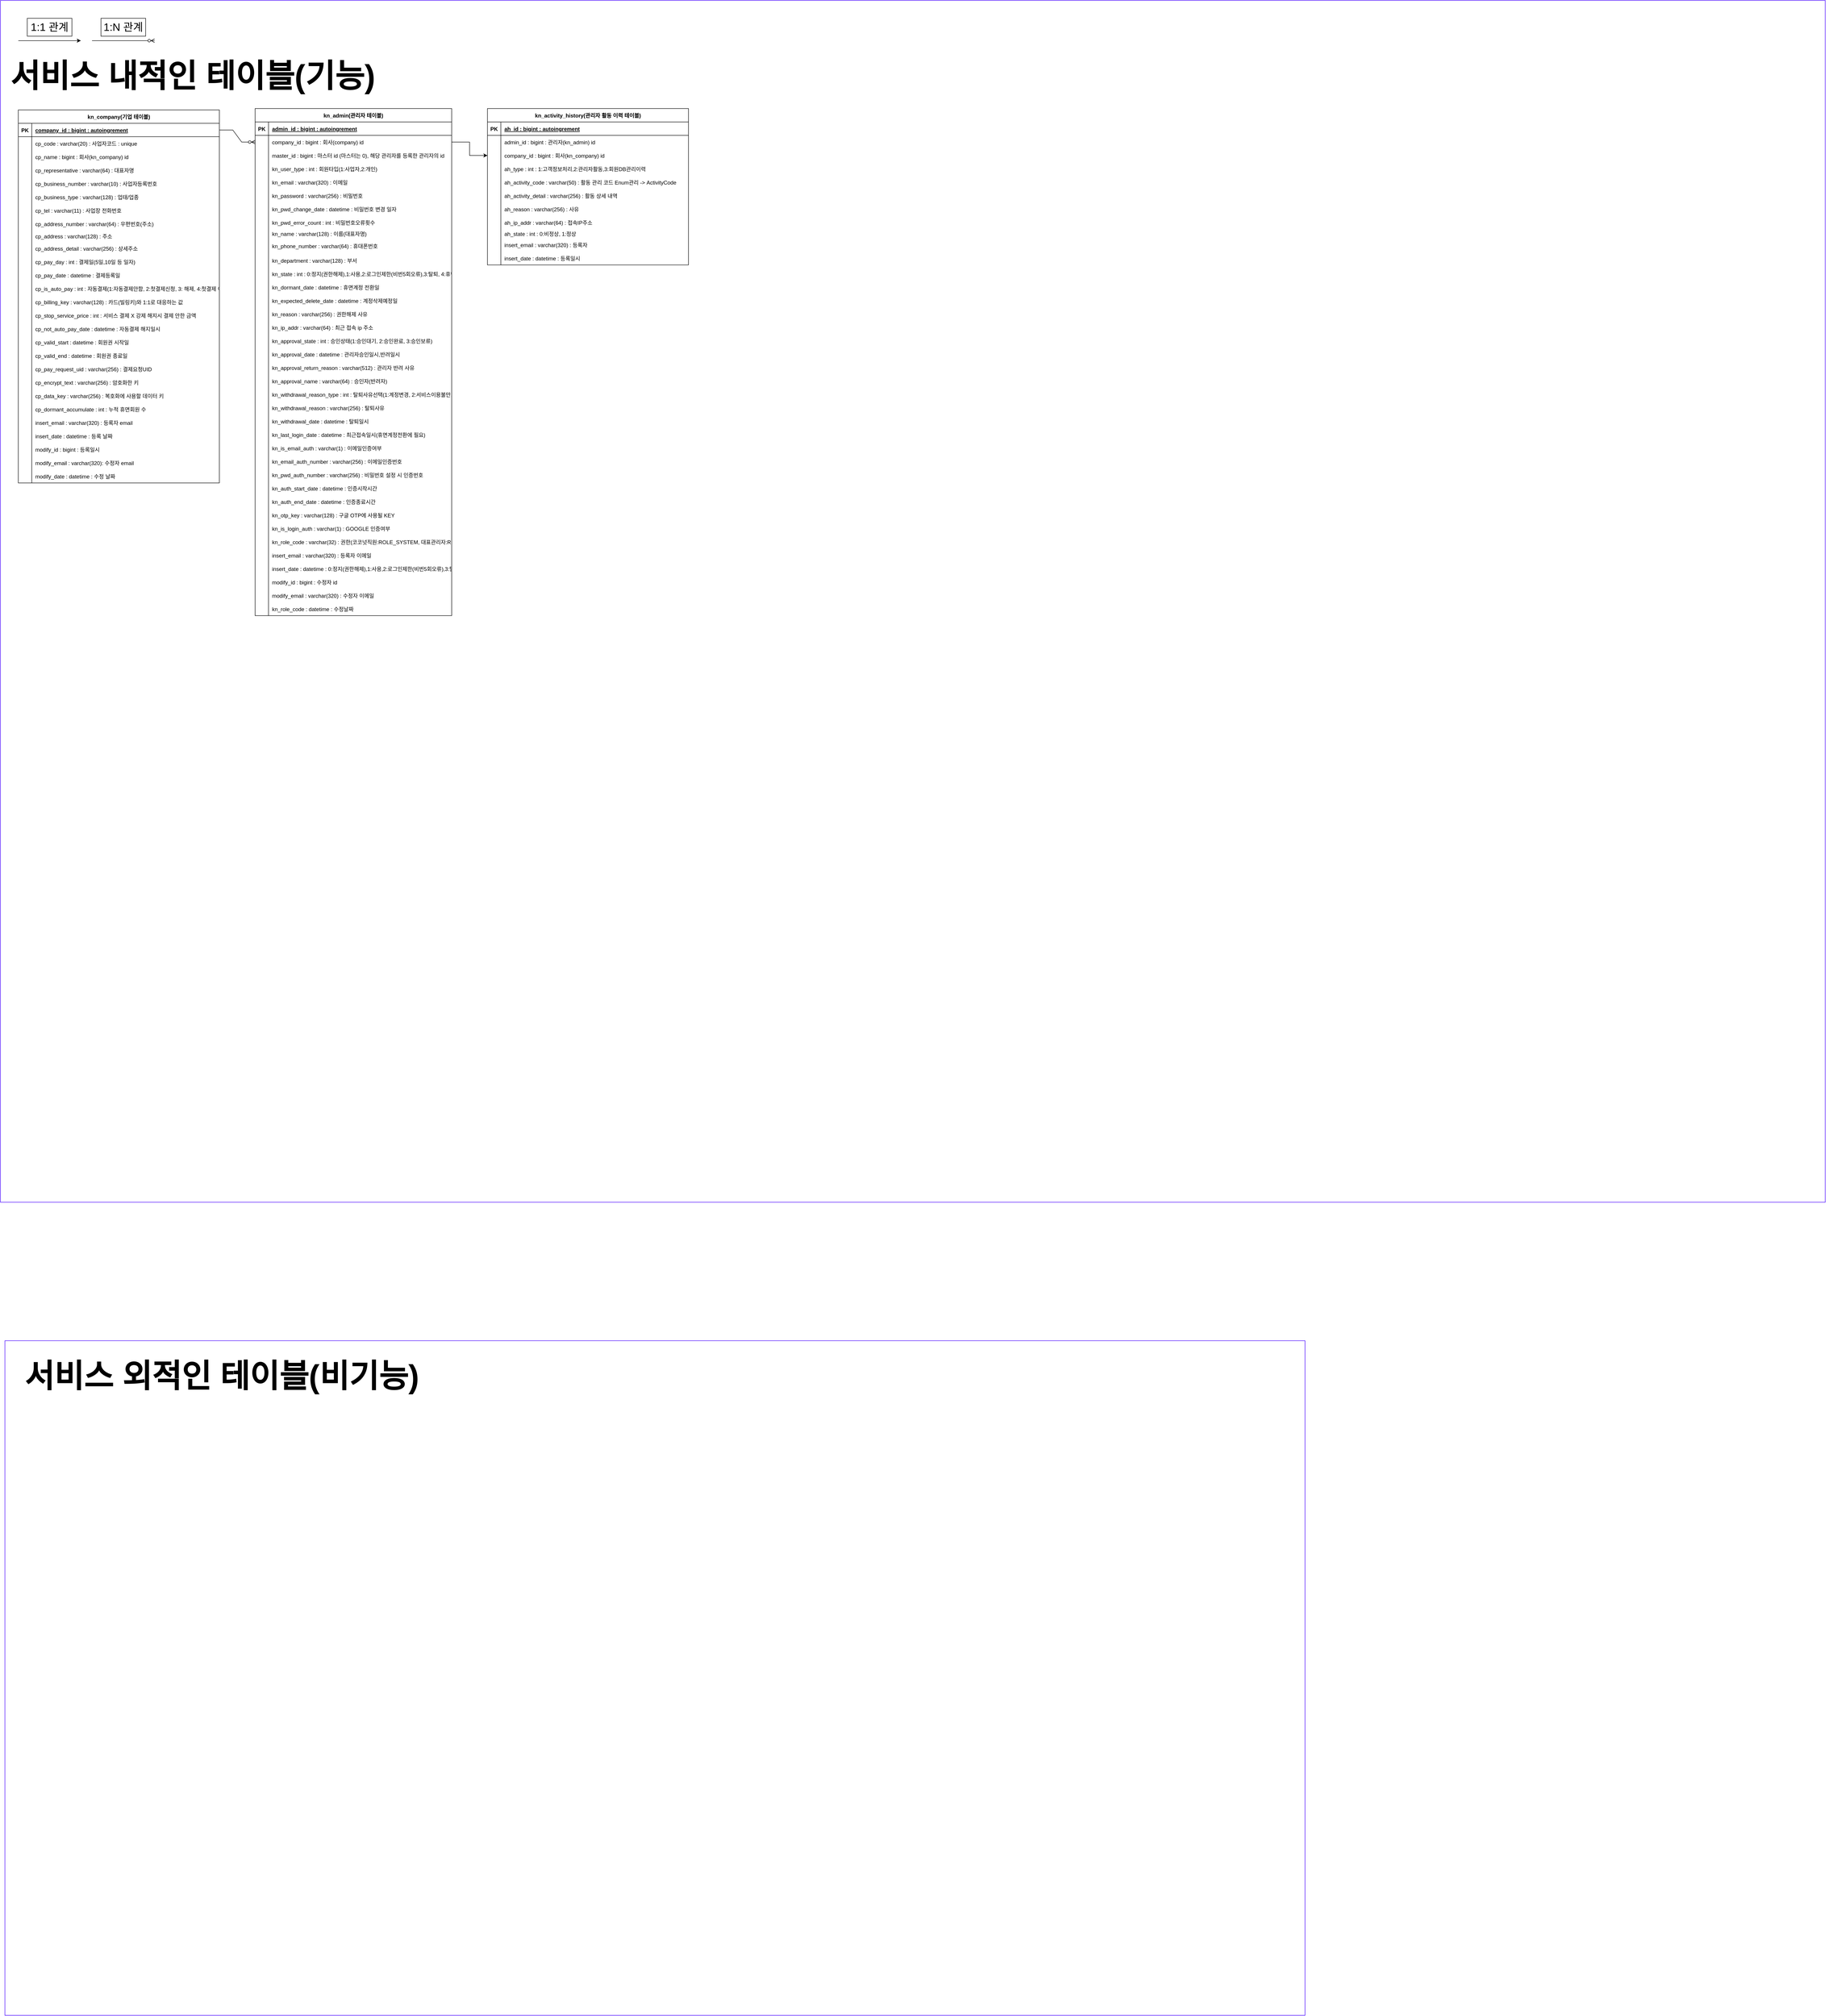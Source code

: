 <mxfile version="20.8.11" type="gitlab">
  <diagram id="R2lEEEUBdFMjLlhIrx00" name="Page-1">
    <mxGraphModel dx="7704" dy="6166" grid="1" gridSize="10" guides="1" tooltips="1" connect="1" arrows="1" fold="1" page="1" pageScale="1" pageWidth="850" pageHeight="1100" math="0" shadow="0" extFonts="Permanent Marker^https://fonts.googleapis.com/css?family=Permanent+Marker">
      <root>
        <mxCell id="0" />
        <mxCell id="1" parent="0" />
        <mxCell id="yN72wSK38ZJyTHiqPAD0-3" value="" style="shape=stencil(fZBdDoMgEIRPs+8UTtDQ9h6oq2wkYhZar19+6kOxNiEkOzOZbwGUDtasCFJYUDeQ8iJEutO8NbMJK/axii/DZDqH1QmR/YwbDfHTQYtFpphddQdxTZl8lO5MP0/sn8vwZew2Z8CR3G4G8tH0JuWkWunRM/5hjuRcfcCP5j10GijoA6Go9V+L8AY=);strokeColor=#4400FF;movable=0;resizable=0;rotatable=0;deletable=0;editable=0;connectable=0;" parent="1" vertex="1">
          <mxGeometry x="-2500" y="-2400" width="4084.41" height="2690" as="geometry" />
        </mxCell>
        <mxCell id="yN72wSK38ZJyTHiqPAD0-576" value="&lt;b style=&quot;border-color: var(--border-color); font-size: 72px;&quot;&gt;서비스 내적인 테이블(기능)&lt;/b&gt;" style="text;html=1;align=center;verticalAlign=middle;resizable=0;points=[];autosize=1;strokeColor=none;fillColor=none;" parent="1" vertex="1">
          <mxGeometry x="-2470" y="-2280" width="800" height="100" as="geometry" />
        </mxCell>
        <mxCell id="yN72wSK38ZJyTHiqPAD0-442" value="kn_activity_history(관리자 활동 이력 테이블)" style="shape=table;startSize=30;container=1;collapsible=1;childLayout=tableLayout;fixedRows=1;rowLines=0;fontStyle=1;align=center;resizeLast=1;" parent="1" vertex="1">
          <mxGeometry x="-1410" y="-2158" width="450" height="350" as="geometry">
            <mxRectangle x="20" y="20" width="290" height="30" as="alternateBounds" />
          </mxGeometry>
        </mxCell>
        <mxCell id="yN72wSK38ZJyTHiqPAD0-443" value="" style="shape=partialRectangle;collapsible=0;dropTarget=0;pointerEvents=0;fillColor=none;top=0;left=0;bottom=1;right=0;points=[[0,0.5],[1,0.5]];portConstraint=eastwest;" parent="yN72wSK38ZJyTHiqPAD0-442" vertex="1">
          <mxGeometry y="30" width="450" height="30" as="geometry" />
        </mxCell>
        <mxCell id="yN72wSK38ZJyTHiqPAD0-444" value="PK" style="shape=partialRectangle;connectable=0;fillColor=none;top=0;left=0;bottom=0;right=0;fontStyle=1;overflow=hidden;" parent="yN72wSK38ZJyTHiqPAD0-443" vertex="1">
          <mxGeometry width="30" height="30" as="geometry">
            <mxRectangle width="30" height="30" as="alternateBounds" />
          </mxGeometry>
        </mxCell>
        <mxCell id="yN72wSK38ZJyTHiqPAD0-445" value="ah_id : bigint : autoingrement" style="shape=partialRectangle;connectable=0;fillColor=none;top=0;left=0;bottom=0;right=0;align=left;spacingLeft=6;fontStyle=5;overflow=hidden;" parent="yN72wSK38ZJyTHiqPAD0-443" vertex="1">
          <mxGeometry x="30" width="420" height="30" as="geometry">
            <mxRectangle width="420" height="30" as="alternateBounds" />
          </mxGeometry>
        </mxCell>
        <mxCell id="yN72wSK38ZJyTHiqPAD0-446" value="" style="shape=partialRectangle;collapsible=0;dropTarget=0;pointerEvents=0;fillColor=none;top=0;left=0;bottom=0;right=0;points=[[0,0.5],[1,0.5]];portConstraint=eastwest;" parent="yN72wSK38ZJyTHiqPAD0-442" vertex="1">
          <mxGeometry y="60" width="450" height="30" as="geometry" />
        </mxCell>
        <mxCell id="yN72wSK38ZJyTHiqPAD0-447" value="" style="shape=partialRectangle;connectable=0;fillColor=none;top=0;left=0;bottom=0;right=0;editable=1;overflow=hidden;" parent="yN72wSK38ZJyTHiqPAD0-446" vertex="1">
          <mxGeometry width="30" height="30" as="geometry">
            <mxRectangle width="30" height="30" as="alternateBounds" />
          </mxGeometry>
        </mxCell>
        <mxCell id="yN72wSK38ZJyTHiqPAD0-448" value="admin_id : bigint : 관리자(kn_admin) id" style="shape=partialRectangle;connectable=0;fillColor=none;top=0;left=0;bottom=0;right=0;align=left;spacingLeft=6;overflow=hidden;" parent="yN72wSK38ZJyTHiqPAD0-446" vertex="1">
          <mxGeometry x="30" width="420" height="30" as="geometry">
            <mxRectangle width="420" height="30" as="alternateBounds" />
          </mxGeometry>
        </mxCell>
        <mxCell id="yN72wSK38ZJyTHiqPAD0-449" value="" style="shape=partialRectangle;collapsible=0;dropTarget=0;pointerEvents=0;fillColor=none;top=0;left=0;bottom=0;right=0;points=[[0,0.5],[1,0.5]];portConstraint=eastwest;" parent="yN72wSK38ZJyTHiqPAD0-442" vertex="1">
          <mxGeometry y="90" width="450" height="30" as="geometry" />
        </mxCell>
        <mxCell id="yN72wSK38ZJyTHiqPAD0-450" value="" style="shape=partialRectangle;connectable=0;fillColor=none;top=0;left=0;bottom=0;right=0;editable=1;overflow=hidden;" parent="yN72wSK38ZJyTHiqPAD0-449" vertex="1">
          <mxGeometry width="30" height="30" as="geometry">
            <mxRectangle width="30" height="30" as="alternateBounds" />
          </mxGeometry>
        </mxCell>
        <mxCell id="yN72wSK38ZJyTHiqPAD0-451" value="company_id : bigint : 회사(kn_company) id" style="shape=partialRectangle;connectable=0;fillColor=none;top=0;left=0;bottom=0;right=0;align=left;spacingLeft=6;overflow=hidden;" parent="yN72wSK38ZJyTHiqPAD0-449" vertex="1">
          <mxGeometry x="30" width="420" height="30" as="geometry">
            <mxRectangle width="420" height="30" as="alternateBounds" />
          </mxGeometry>
        </mxCell>
        <mxCell id="yN72wSK38ZJyTHiqPAD0-452" value="" style="shape=partialRectangle;collapsible=0;dropTarget=0;pointerEvents=0;fillColor=none;top=0;left=0;bottom=0;right=0;points=[[0,0.5],[1,0.5]];portConstraint=eastwest;" parent="yN72wSK38ZJyTHiqPAD0-442" vertex="1">
          <mxGeometry y="120" width="450" height="30" as="geometry" />
        </mxCell>
        <mxCell id="yN72wSK38ZJyTHiqPAD0-453" value="" style="shape=partialRectangle;connectable=0;fillColor=none;top=0;left=0;bottom=0;right=0;editable=1;overflow=hidden;" parent="yN72wSK38ZJyTHiqPAD0-452" vertex="1">
          <mxGeometry width="30" height="30" as="geometry">
            <mxRectangle width="30" height="30" as="alternateBounds" />
          </mxGeometry>
        </mxCell>
        <mxCell id="yN72wSK38ZJyTHiqPAD0-454" value="ah_type : int : 1:고객정보처리,2:관리자활동,3:회원DB관리이력" style="shape=partialRectangle;connectable=0;fillColor=none;top=0;left=0;bottom=0;right=0;align=left;spacingLeft=6;overflow=hidden;" parent="yN72wSK38ZJyTHiqPAD0-452" vertex="1">
          <mxGeometry x="30" width="420" height="30" as="geometry">
            <mxRectangle width="420" height="30" as="alternateBounds" />
          </mxGeometry>
        </mxCell>
        <mxCell id="yN72wSK38ZJyTHiqPAD0-455" value="" style="shape=partialRectangle;collapsible=0;dropTarget=0;pointerEvents=0;fillColor=none;top=0;left=0;bottom=0;right=0;points=[[0,0.5],[1,0.5]];portConstraint=eastwest;" parent="yN72wSK38ZJyTHiqPAD0-442" vertex="1">
          <mxGeometry y="150" width="450" height="30" as="geometry" />
        </mxCell>
        <mxCell id="yN72wSK38ZJyTHiqPAD0-456" value="&#xa;&#xa;&lt;span style=&quot;color: rgb(0, 0, 0); font-family: helvetica; font-size: 12px; font-style: normal; font-weight: 400; letter-spacing: normal; text-align: left; text-indent: 0px; text-transform: none; word-spacing: 0px; background-color: rgb(248, 249, 250); display: inline; float: none;&quot;&gt;pi_weight_safe : double :&amp;nbsp;접수코드&lt;/span&gt;&#xa;&#xa;" style="shape=partialRectangle;connectable=0;fillColor=none;top=0;left=0;bottom=0;right=0;editable=1;overflow=hidden;" parent="yN72wSK38ZJyTHiqPAD0-455" vertex="1">
          <mxGeometry width="30" height="30" as="geometry">
            <mxRectangle width="30" height="30" as="alternateBounds" />
          </mxGeometry>
        </mxCell>
        <mxCell id="yN72wSK38ZJyTHiqPAD0-457" value="ah_activity_code : varchar(50) : 활동 관리 코드 Enum관리 -&gt; ActivityCode" style="shape=partialRectangle;connectable=0;fillColor=none;top=0;left=0;bottom=0;right=0;align=left;spacingLeft=6;overflow=hidden;" parent="yN72wSK38ZJyTHiqPAD0-455" vertex="1">
          <mxGeometry x="30" width="420" height="30" as="geometry">
            <mxRectangle width="420" height="30" as="alternateBounds" />
          </mxGeometry>
        </mxCell>
        <mxCell id="yN72wSK38ZJyTHiqPAD0-458" value="" style="shape=partialRectangle;collapsible=0;dropTarget=0;pointerEvents=0;fillColor=none;top=0;left=0;bottom=0;right=0;points=[[0,0.5],[1,0.5]];portConstraint=eastwest;" parent="yN72wSK38ZJyTHiqPAD0-442" vertex="1">
          <mxGeometry y="180" width="450" height="30" as="geometry" />
        </mxCell>
        <mxCell id="yN72wSK38ZJyTHiqPAD0-459" value="" style="shape=partialRectangle;connectable=0;fillColor=none;top=0;left=0;bottom=0;right=0;editable=1;overflow=hidden;" parent="yN72wSK38ZJyTHiqPAD0-458" vertex="1">
          <mxGeometry width="30" height="30" as="geometry">
            <mxRectangle width="30" height="30" as="alternateBounds" />
          </mxGeometry>
        </mxCell>
        <mxCell id="yN72wSK38ZJyTHiqPAD0-460" value="ah_activity_detail : varchar(256) : 활동 상세 내역" style="shape=partialRectangle;connectable=0;fillColor=none;top=0;left=0;bottom=0;right=0;align=left;spacingLeft=6;overflow=hidden;" parent="yN72wSK38ZJyTHiqPAD0-458" vertex="1">
          <mxGeometry x="30" width="420" height="30" as="geometry">
            <mxRectangle width="420" height="30" as="alternateBounds" />
          </mxGeometry>
        </mxCell>
        <mxCell id="yN72wSK38ZJyTHiqPAD0-461" value="" style="shape=partialRectangle;collapsible=0;dropTarget=0;pointerEvents=0;fillColor=none;top=0;left=0;bottom=0;right=0;points=[[0,0.5],[1,0.5]];portConstraint=eastwest;" parent="yN72wSK38ZJyTHiqPAD0-442" vertex="1">
          <mxGeometry y="210" width="450" height="30" as="geometry" />
        </mxCell>
        <mxCell id="yN72wSK38ZJyTHiqPAD0-462" value="" style="shape=partialRectangle;connectable=0;fillColor=none;top=0;left=0;bottom=0;right=0;editable=1;overflow=hidden;" parent="yN72wSK38ZJyTHiqPAD0-461" vertex="1">
          <mxGeometry width="30" height="30" as="geometry">
            <mxRectangle width="30" height="30" as="alternateBounds" />
          </mxGeometry>
        </mxCell>
        <mxCell id="yN72wSK38ZJyTHiqPAD0-463" value="ah_reason : varchar(256) : 사유" style="shape=partialRectangle;connectable=0;fillColor=none;top=0;left=0;bottom=0;right=0;align=left;spacingLeft=6;overflow=hidden;" parent="yN72wSK38ZJyTHiqPAD0-461" vertex="1">
          <mxGeometry x="30" width="420" height="30" as="geometry">
            <mxRectangle width="420" height="30" as="alternateBounds" />
          </mxGeometry>
        </mxCell>
        <mxCell id="yN72wSK38ZJyTHiqPAD0-464" value="" style="shape=partialRectangle;collapsible=0;dropTarget=0;pointerEvents=0;fillColor=none;top=0;left=0;bottom=0;right=0;points=[[0,0.5],[1,0.5]];portConstraint=eastwest;" parent="yN72wSK38ZJyTHiqPAD0-442" vertex="1">
          <mxGeometry y="240" width="450" height="30" as="geometry" />
        </mxCell>
        <mxCell id="yN72wSK38ZJyTHiqPAD0-465" value="" style="shape=partialRectangle;connectable=0;fillColor=none;top=0;left=0;bottom=0;right=0;editable=1;overflow=hidden;" parent="yN72wSK38ZJyTHiqPAD0-464" vertex="1">
          <mxGeometry width="30" height="30" as="geometry">
            <mxRectangle width="30" height="30" as="alternateBounds" />
          </mxGeometry>
        </mxCell>
        <mxCell id="yN72wSK38ZJyTHiqPAD0-466" value="ah_ip_addr : varchar(64) : 접속IP주소" style="shape=partialRectangle;connectable=0;fillColor=none;top=0;left=0;bottom=0;right=0;align=left;spacingLeft=6;overflow=hidden;" parent="yN72wSK38ZJyTHiqPAD0-464" vertex="1">
          <mxGeometry x="30" width="420" height="30" as="geometry">
            <mxRectangle width="420" height="30" as="alternateBounds" />
          </mxGeometry>
        </mxCell>
        <mxCell id="QpPn6M7AtIJ3UEPPNxAw-5" value="" style="shape=partialRectangle;collapsible=0;dropTarget=0;pointerEvents=0;fillColor=none;top=0;left=0;bottom=0;right=0;points=[[0,0.5],[1,0.5]];portConstraint=eastwest;" vertex="1" parent="yN72wSK38ZJyTHiqPAD0-442">
          <mxGeometry y="270" width="450" height="20" as="geometry" />
        </mxCell>
        <mxCell id="QpPn6M7AtIJ3UEPPNxAw-6" value="" style="shape=partialRectangle;connectable=0;fillColor=none;top=0;left=0;bottom=0;right=0;editable=1;overflow=hidden;" vertex="1" parent="QpPn6M7AtIJ3UEPPNxAw-5">
          <mxGeometry width="30" height="20" as="geometry">
            <mxRectangle width="30" height="20" as="alternateBounds" />
          </mxGeometry>
        </mxCell>
        <mxCell id="QpPn6M7AtIJ3UEPPNxAw-7" value="ah_state : int : 0:비정상, 1:정상" style="shape=partialRectangle;connectable=0;fillColor=none;top=0;left=0;bottom=0;right=0;align=left;spacingLeft=6;overflow=hidden;" vertex="1" parent="QpPn6M7AtIJ3UEPPNxAw-5">
          <mxGeometry x="30" width="420" height="20" as="geometry">
            <mxRectangle width="420" height="20" as="alternateBounds" />
          </mxGeometry>
        </mxCell>
        <mxCell id="QpPn6M7AtIJ3UEPPNxAw-2" value="" style="shape=partialRectangle;collapsible=0;dropTarget=0;pointerEvents=0;fillColor=none;top=0;left=0;bottom=0;right=0;points=[[0,0.5],[1,0.5]];portConstraint=eastwest;" vertex="1" parent="yN72wSK38ZJyTHiqPAD0-442">
          <mxGeometry y="290" width="450" height="30" as="geometry" />
        </mxCell>
        <mxCell id="QpPn6M7AtIJ3UEPPNxAw-3" value="" style="shape=partialRectangle;connectable=0;fillColor=none;top=0;left=0;bottom=0;right=0;editable=1;overflow=hidden;" vertex="1" parent="QpPn6M7AtIJ3UEPPNxAw-2">
          <mxGeometry width="30" height="30" as="geometry">
            <mxRectangle width="30" height="30" as="alternateBounds" />
          </mxGeometry>
        </mxCell>
        <mxCell id="QpPn6M7AtIJ3UEPPNxAw-4" value="insert_email : varchar(320) : 등록자" style="shape=partialRectangle;connectable=0;fillColor=none;top=0;left=0;bottom=0;right=0;align=left;spacingLeft=6;overflow=hidden;" vertex="1" parent="QpPn6M7AtIJ3UEPPNxAw-2">
          <mxGeometry x="30" width="420" height="30" as="geometry">
            <mxRectangle width="420" height="30" as="alternateBounds" />
          </mxGeometry>
        </mxCell>
        <mxCell id="QpPn6M7AtIJ3UEPPNxAw-8" value="" style="shape=partialRectangle;collapsible=0;dropTarget=0;pointerEvents=0;fillColor=none;top=0;left=0;bottom=0;right=0;points=[[0,0.5],[1,0.5]];portConstraint=eastwest;" vertex="1" parent="yN72wSK38ZJyTHiqPAD0-442">
          <mxGeometry y="320" width="450" height="30" as="geometry" />
        </mxCell>
        <mxCell id="QpPn6M7AtIJ3UEPPNxAw-9" value="" style="shape=partialRectangle;connectable=0;fillColor=none;top=0;left=0;bottom=0;right=0;editable=1;overflow=hidden;" vertex="1" parent="QpPn6M7AtIJ3UEPPNxAw-8">
          <mxGeometry width="30" height="30" as="geometry">
            <mxRectangle width="30" height="30" as="alternateBounds" />
          </mxGeometry>
        </mxCell>
        <mxCell id="QpPn6M7AtIJ3UEPPNxAw-10" value="insert_date : datetime : 등록일시" style="shape=partialRectangle;connectable=0;fillColor=none;top=0;left=0;bottom=0;right=0;align=left;spacingLeft=6;overflow=hidden;" vertex="1" parent="QpPn6M7AtIJ3UEPPNxAw-8">
          <mxGeometry x="30" width="420" height="30" as="geometry">
            <mxRectangle width="420" height="30" as="alternateBounds" />
          </mxGeometry>
        </mxCell>
        <mxCell id="QpPn6M7AtIJ3UEPPNxAw-11" value="kn_admin(관리자 테이블)" style="shape=table;startSize=30;container=1;collapsible=1;childLayout=tableLayout;fixedRows=1;rowLines=0;fontStyle=1;align=center;resizeLast=1;" vertex="1" parent="1">
          <mxGeometry x="-1930" y="-2158" width="440" height="1135" as="geometry">
            <mxRectangle x="20" y="20" width="290" height="30" as="alternateBounds" />
          </mxGeometry>
        </mxCell>
        <mxCell id="QpPn6M7AtIJ3UEPPNxAw-12" value="" style="shape=partialRectangle;collapsible=0;dropTarget=0;pointerEvents=0;fillColor=none;top=0;left=0;bottom=1;right=0;points=[[0,0.5],[1,0.5]];portConstraint=eastwest;" vertex="1" parent="QpPn6M7AtIJ3UEPPNxAw-11">
          <mxGeometry y="30" width="440" height="30" as="geometry" />
        </mxCell>
        <mxCell id="QpPn6M7AtIJ3UEPPNxAw-13" value="PK" style="shape=partialRectangle;connectable=0;fillColor=none;top=0;left=0;bottom=0;right=0;fontStyle=1;overflow=hidden;" vertex="1" parent="QpPn6M7AtIJ3UEPPNxAw-12">
          <mxGeometry width="30" height="30" as="geometry">
            <mxRectangle width="30" height="30" as="alternateBounds" />
          </mxGeometry>
        </mxCell>
        <mxCell id="QpPn6M7AtIJ3UEPPNxAw-14" value="admin_id : bigint : autoingrement" style="shape=partialRectangle;connectable=0;fillColor=none;top=0;left=0;bottom=0;right=0;align=left;spacingLeft=6;fontStyle=5;overflow=hidden;" vertex="1" parent="QpPn6M7AtIJ3UEPPNxAw-12">
          <mxGeometry x="30" width="410" height="30" as="geometry">
            <mxRectangle width="410" height="30" as="alternateBounds" />
          </mxGeometry>
        </mxCell>
        <mxCell id="QpPn6M7AtIJ3UEPPNxAw-15" value="" style="shape=partialRectangle;collapsible=0;dropTarget=0;pointerEvents=0;fillColor=none;top=0;left=0;bottom=0;right=0;points=[[0,0.5],[1,0.5]];portConstraint=eastwest;" vertex="1" parent="QpPn6M7AtIJ3UEPPNxAw-11">
          <mxGeometry y="60" width="440" height="30" as="geometry" />
        </mxCell>
        <mxCell id="QpPn6M7AtIJ3UEPPNxAw-16" value="" style="shape=partialRectangle;connectable=0;fillColor=none;top=0;left=0;bottom=0;right=0;editable=1;overflow=hidden;" vertex="1" parent="QpPn6M7AtIJ3UEPPNxAw-15">
          <mxGeometry width="30" height="30" as="geometry">
            <mxRectangle width="30" height="30" as="alternateBounds" />
          </mxGeometry>
        </mxCell>
        <mxCell id="QpPn6M7AtIJ3UEPPNxAw-17" value="company_id : bigint : 회사(company) id" style="shape=partialRectangle;connectable=0;fillColor=none;top=0;left=0;bottom=0;right=0;align=left;spacingLeft=6;overflow=hidden;" vertex="1" parent="QpPn6M7AtIJ3UEPPNxAw-15">
          <mxGeometry x="30" width="410" height="30" as="geometry">
            <mxRectangle width="410" height="30" as="alternateBounds" />
          </mxGeometry>
        </mxCell>
        <mxCell id="QpPn6M7AtIJ3UEPPNxAw-18" value="" style="shape=partialRectangle;collapsible=0;dropTarget=0;pointerEvents=0;fillColor=none;top=0;left=0;bottom=0;right=0;points=[[0,0.5],[1,0.5]];portConstraint=eastwest;" vertex="1" parent="QpPn6M7AtIJ3UEPPNxAw-11">
          <mxGeometry y="90" width="440" height="30" as="geometry" />
        </mxCell>
        <mxCell id="QpPn6M7AtIJ3UEPPNxAw-19" value="" style="shape=partialRectangle;connectable=0;fillColor=none;top=0;left=0;bottom=0;right=0;editable=1;overflow=hidden;" vertex="1" parent="QpPn6M7AtIJ3UEPPNxAw-18">
          <mxGeometry width="30" height="30" as="geometry">
            <mxRectangle width="30" height="30" as="alternateBounds" />
          </mxGeometry>
        </mxCell>
        <mxCell id="QpPn6M7AtIJ3UEPPNxAw-20" value="master_id : bigint : 마스터 id (마스터는 0), 해당 관리자를 등록한 관리자의 id" style="shape=partialRectangle;connectable=0;fillColor=none;top=0;left=0;bottom=0;right=0;align=left;spacingLeft=6;overflow=hidden;" vertex="1" parent="QpPn6M7AtIJ3UEPPNxAw-18">
          <mxGeometry x="30" width="410" height="30" as="geometry">
            <mxRectangle width="410" height="30" as="alternateBounds" />
          </mxGeometry>
        </mxCell>
        <mxCell id="QpPn6M7AtIJ3UEPPNxAw-21" value="" style="shape=partialRectangle;collapsible=0;dropTarget=0;pointerEvents=0;fillColor=none;top=0;left=0;bottom=0;right=0;points=[[0,0.5],[1,0.5]];portConstraint=eastwest;" vertex="1" parent="QpPn6M7AtIJ3UEPPNxAw-11">
          <mxGeometry y="120" width="440" height="30" as="geometry" />
        </mxCell>
        <mxCell id="QpPn6M7AtIJ3UEPPNxAw-22" value="" style="shape=partialRectangle;connectable=0;fillColor=none;top=0;left=0;bottom=0;right=0;editable=1;overflow=hidden;" vertex="1" parent="QpPn6M7AtIJ3UEPPNxAw-21">
          <mxGeometry width="30" height="30" as="geometry">
            <mxRectangle width="30" height="30" as="alternateBounds" />
          </mxGeometry>
        </mxCell>
        <mxCell id="QpPn6M7AtIJ3UEPPNxAw-23" value="kn_user_type : int : 회원타입(1:사업자,2:개인)" style="shape=partialRectangle;connectable=0;fillColor=none;top=0;left=0;bottom=0;right=0;align=left;spacingLeft=6;overflow=hidden;" vertex="1" parent="QpPn6M7AtIJ3UEPPNxAw-21">
          <mxGeometry x="30" width="410" height="30" as="geometry">
            <mxRectangle width="410" height="30" as="alternateBounds" />
          </mxGeometry>
        </mxCell>
        <mxCell id="QpPn6M7AtIJ3UEPPNxAw-24" value="" style="shape=partialRectangle;collapsible=0;dropTarget=0;pointerEvents=0;fillColor=none;top=0;left=0;bottom=0;right=0;points=[[0,0.5],[1,0.5]];portConstraint=eastwest;" vertex="1" parent="QpPn6M7AtIJ3UEPPNxAw-11">
          <mxGeometry y="150" width="440" height="30" as="geometry" />
        </mxCell>
        <mxCell id="QpPn6M7AtIJ3UEPPNxAw-25" value="&#xa;&#xa;&lt;span style=&quot;color: rgb(0, 0, 0); font-family: helvetica; font-size: 12px; font-style: normal; font-weight: 400; letter-spacing: normal; text-align: left; text-indent: 0px; text-transform: none; word-spacing: 0px; background-color: rgb(248, 249, 250); display: inline; float: none;&quot;&gt;pi_weight_safe : double :&amp;nbsp;접수코드&lt;/span&gt;&#xa;&#xa;" style="shape=partialRectangle;connectable=0;fillColor=none;top=0;left=0;bottom=0;right=0;editable=1;overflow=hidden;" vertex="1" parent="QpPn6M7AtIJ3UEPPNxAw-24">
          <mxGeometry width="30" height="30" as="geometry">
            <mxRectangle width="30" height="30" as="alternateBounds" />
          </mxGeometry>
        </mxCell>
        <mxCell id="QpPn6M7AtIJ3UEPPNxAw-26" value="kn_email : varchar(320) : 이메일" style="shape=partialRectangle;connectable=0;fillColor=none;top=0;left=0;bottom=0;right=0;align=left;spacingLeft=6;overflow=hidden;" vertex="1" parent="QpPn6M7AtIJ3UEPPNxAw-24">
          <mxGeometry x="30" width="410" height="30" as="geometry">
            <mxRectangle width="410" height="30" as="alternateBounds" />
          </mxGeometry>
        </mxCell>
        <mxCell id="QpPn6M7AtIJ3UEPPNxAw-27" value="" style="shape=partialRectangle;collapsible=0;dropTarget=0;pointerEvents=0;fillColor=none;top=0;left=0;bottom=0;right=0;points=[[0,0.5],[1,0.5]];portConstraint=eastwest;" vertex="1" parent="QpPn6M7AtIJ3UEPPNxAw-11">
          <mxGeometry y="180" width="440" height="30" as="geometry" />
        </mxCell>
        <mxCell id="QpPn6M7AtIJ3UEPPNxAw-28" value="" style="shape=partialRectangle;connectable=0;fillColor=none;top=0;left=0;bottom=0;right=0;editable=1;overflow=hidden;" vertex="1" parent="QpPn6M7AtIJ3UEPPNxAw-27">
          <mxGeometry width="30" height="30" as="geometry">
            <mxRectangle width="30" height="30" as="alternateBounds" />
          </mxGeometry>
        </mxCell>
        <mxCell id="QpPn6M7AtIJ3UEPPNxAw-29" value="kn_password : varchar(256) : 비밀번호" style="shape=partialRectangle;connectable=0;fillColor=none;top=0;left=0;bottom=0;right=0;align=left;spacingLeft=6;overflow=hidden;" vertex="1" parent="QpPn6M7AtIJ3UEPPNxAw-27">
          <mxGeometry x="30" width="410" height="30" as="geometry">
            <mxRectangle width="410" height="30" as="alternateBounds" />
          </mxGeometry>
        </mxCell>
        <mxCell id="QpPn6M7AtIJ3UEPPNxAw-30" value="" style="shape=partialRectangle;collapsible=0;dropTarget=0;pointerEvents=0;fillColor=none;top=0;left=0;bottom=0;right=0;points=[[0,0.5],[1,0.5]];portConstraint=eastwest;" vertex="1" parent="QpPn6M7AtIJ3UEPPNxAw-11">
          <mxGeometry y="210" width="440" height="30" as="geometry" />
        </mxCell>
        <mxCell id="QpPn6M7AtIJ3UEPPNxAw-31" value="" style="shape=partialRectangle;connectable=0;fillColor=none;top=0;left=0;bottom=0;right=0;editable=1;overflow=hidden;" vertex="1" parent="QpPn6M7AtIJ3UEPPNxAw-30">
          <mxGeometry width="30" height="30" as="geometry">
            <mxRectangle width="30" height="30" as="alternateBounds" />
          </mxGeometry>
        </mxCell>
        <mxCell id="QpPn6M7AtIJ3UEPPNxAw-32" value="kn_pwd_change_date : datetime : 비밀번호 변경 일자" style="shape=partialRectangle;connectable=0;fillColor=none;top=0;left=0;bottom=0;right=0;align=left;spacingLeft=6;overflow=hidden;" vertex="1" parent="QpPn6M7AtIJ3UEPPNxAw-30">
          <mxGeometry x="30" width="410" height="30" as="geometry">
            <mxRectangle width="410" height="30" as="alternateBounds" />
          </mxGeometry>
        </mxCell>
        <mxCell id="QpPn6M7AtIJ3UEPPNxAw-33" value="" style="shape=partialRectangle;collapsible=0;dropTarget=0;pointerEvents=0;fillColor=none;top=0;left=0;bottom=0;right=0;points=[[0,0.5],[1,0.5]];portConstraint=eastwest;" vertex="1" parent="QpPn6M7AtIJ3UEPPNxAw-11">
          <mxGeometry y="240" width="440" height="30" as="geometry" />
        </mxCell>
        <mxCell id="QpPn6M7AtIJ3UEPPNxAw-34" value="" style="shape=partialRectangle;connectable=0;fillColor=none;top=0;left=0;bottom=0;right=0;editable=1;overflow=hidden;" vertex="1" parent="QpPn6M7AtIJ3UEPPNxAw-33">
          <mxGeometry width="30" height="30" as="geometry">
            <mxRectangle width="30" height="30" as="alternateBounds" />
          </mxGeometry>
        </mxCell>
        <mxCell id="QpPn6M7AtIJ3UEPPNxAw-35" value="kn_pwd_error_count : int : 비밀번호오류횟수" style="shape=partialRectangle;connectable=0;fillColor=none;top=0;left=0;bottom=0;right=0;align=left;spacingLeft=6;overflow=hidden;" vertex="1" parent="QpPn6M7AtIJ3UEPPNxAw-33">
          <mxGeometry x="30" width="410" height="30" as="geometry">
            <mxRectangle width="410" height="30" as="alternateBounds" />
          </mxGeometry>
        </mxCell>
        <mxCell id="QpPn6M7AtIJ3UEPPNxAw-36" value="" style="shape=partialRectangle;collapsible=0;dropTarget=0;pointerEvents=0;fillColor=none;top=0;left=0;bottom=0;right=0;points=[[0,0.5],[1,0.5]];portConstraint=eastwest;" vertex="1" parent="QpPn6M7AtIJ3UEPPNxAw-11">
          <mxGeometry y="270" width="440" height="20" as="geometry" />
        </mxCell>
        <mxCell id="QpPn6M7AtIJ3UEPPNxAw-37" value="" style="shape=partialRectangle;connectable=0;fillColor=none;top=0;left=0;bottom=0;right=0;editable=1;overflow=hidden;" vertex="1" parent="QpPn6M7AtIJ3UEPPNxAw-36">
          <mxGeometry width="30" height="20" as="geometry">
            <mxRectangle width="30" height="20" as="alternateBounds" />
          </mxGeometry>
        </mxCell>
        <mxCell id="QpPn6M7AtIJ3UEPPNxAw-38" value="kn_name : varchar(128) : 이름(대표자명)" style="shape=partialRectangle;connectable=0;fillColor=none;top=0;left=0;bottom=0;right=0;align=left;spacingLeft=6;overflow=hidden;" vertex="1" parent="QpPn6M7AtIJ3UEPPNxAw-36">
          <mxGeometry x="30" width="410" height="20" as="geometry">
            <mxRectangle width="410" height="20" as="alternateBounds" />
          </mxGeometry>
        </mxCell>
        <mxCell id="QpPn6M7AtIJ3UEPPNxAw-39" value="" style="shape=partialRectangle;collapsible=0;dropTarget=0;pointerEvents=0;fillColor=none;top=0;left=0;bottom=0;right=0;points=[[0,0.5],[1,0.5]];portConstraint=eastwest;" vertex="1" parent="QpPn6M7AtIJ3UEPPNxAw-11">
          <mxGeometry y="290" width="440" height="35" as="geometry" />
        </mxCell>
        <mxCell id="QpPn6M7AtIJ3UEPPNxAw-40" value="" style="shape=partialRectangle;connectable=0;fillColor=none;top=0;left=0;bottom=0;right=0;editable=1;overflow=hidden;" vertex="1" parent="QpPn6M7AtIJ3UEPPNxAw-39">
          <mxGeometry width="30" height="35" as="geometry">
            <mxRectangle width="30" height="35" as="alternateBounds" />
          </mxGeometry>
        </mxCell>
        <mxCell id="QpPn6M7AtIJ3UEPPNxAw-41" value="kn_phone_number : varchar(64) : 휴대폰번호" style="shape=partialRectangle;connectable=0;fillColor=none;top=0;left=0;bottom=0;right=0;align=left;spacingLeft=6;overflow=hidden;" vertex="1" parent="QpPn6M7AtIJ3UEPPNxAw-39">
          <mxGeometry x="30" width="410" height="35" as="geometry">
            <mxRectangle width="410" height="35" as="alternateBounds" />
          </mxGeometry>
        </mxCell>
        <mxCell id="QpPn6M7AtIJ3UEPPNxAw-42" value="" style="shape=partialRectangle;collapsible=0;dropTarget=0;pointerEvents=0;fillColor=none;top=0;left=0;bottom=0;right=0;points=[[0,0.5],[1,0.5]];portConstraint=eastwest;" vertex="1" parent="QpPn6M7AtIJ3UEPPNxAw-11">
          <mxGeometry y="325" width="440" height="30" as="geometry" />
        </mxCell>
        <mxCell id="QpPn6M7AtIJ3UEPPNxAw-43" value="" style="shape=partialRectangle;connectable=0;fillColor=none;top=0;left=0;bottom=0;right=0;editable=1;overflow=hidden;" vertex="1" parent="QpPn6M7AtIJ3UEPPNxAw-42">
          <mxGeometry width="30" height="30" as="geometry">
            <mxRectangle width="30" height="30" as="alternateBounds" />
          </mxGeometry>
        </mxCell>
        <mxCell id="QpPn6M7AtIJ3UEPPNxAw-44" value="kn_department : varchar(128) : 부서" style="shape=partialRectangle;connectable=0;fillColor=none;top=0;left=0;bottom=0;right=0;align=left;spacingLeft=6;overflow=hidden;" vertex="1" parent="QpPn6M7AtIJ3UEPPNxAw-42">
          <mxGeometry x="30" width="410" height="30" as="geometry">
            <mxRectangle width="410" height="30" as="alternateBounds" />
          </mxGeometry>
        </mxCell>
        <mxCell id="QpPn6M7AtIJ3UEPPNxAw-65" value="" style="shape=partialRectangle;collapsible=0;dropTarget=0;pointerEvents=0;fillColor=none;top=0;left=0;bottom=0;right=0;points=[[0,0.5],[1,0.5]];portConstraint=eastwest;" vertex="1" parent="QpPn6M7AtIJ3UEPPNxAw-11">
          <mxGeometry y="355" width="440" height="30" as="geometry" />
        </mxCell>
        <mxCell id="QpPn6M7AtIJ3UEPPNxAw-66" value="" style="shape=partialRectangle;connectable=0;fillColor=none;top=0;left=0;bottom=0;right=0;editable=1;overflow=hidden;" vertex="1" parent="QpPn6M7AtIJ3UEPPNxAw-65">
          <mxGeometry width="30" height="30" as="geometry">
            <mxRectangle width="30" height="30" as="alternateBounds" />
          </mxGeometry>
        </mxCell>
        <mxCell id="QpPn6M7AtIJ3UEPPNxAw-67" value="kn_state : int : 0:정지(권한해제),1:사용,2:로그인제한(비번5회오류),3:탈퇴, 4:휴면계정" style="shape=partialRectangle;connectable=0;fillColor=none;top=0;left=0;bottom=0;right=0;align=left;spacingLeft=6;overflow=hidden;" vertex="1" parent="QpPn6M7AtIJ3UEPPNxAw-65">
          <mxGeometry x="30" width="410" height="30" as="geometry">
            <mxRectangle width="410" height="30" as="alternateBounds" />
          </mxGeometry>
        </mxCell>
        <mxCell id="QpPn6M7AtIJ3UEPPNxAw-72" value="" style="shape=partialRectangle;collapsible=0;dropTarget=0;pointerEvents=0;fillColor=none;top=0;left=0;bottom=0;right=0;points=[[0,0.5],[1,0.5]];portConstraint=eastwest;" vertex="1" parent="QpPn6M7AtIJ3UEPPNxAw-11">
          <mxGeometry y="385" width="440" height="30" as="geometry" />
        </mxCell>
        <mxCell id="QpPn6M7AtIJ3UEPPNxAw-73" value="" style="shape=partialRectangle;connectable=0;fillColor=none;top=0;left=0;bottom=0;right=0;editable=1;overflow=hidden;" vertex="1" parent="QpPn6M7AtIJ3UEPPNxAw-72">
          <mxGeometry width="30" height="30" as="geometry">
            <mxRectangle width="30" height="30" as="alternateBounds" />
          </mxGeometry>
        </mxCell>
        <mxCell id="QpPn6M7AtIJ3UEPPNxAw-74" value="kn_dormant_date : datetime : 휴면계정 전환일" style="shape=partialRectangle;connectable=0;fillColor=none;top=0;left=0;bottom=0;right=0;align=left;spacingLeft=6;overflow=hidden;" vertex="1" parent="QpPn6M7AtIJ3UEPPNxAw-72">
          <mxGeometry x="30" width="410" height="30" as="geometry">
            <mxRectangle width="410" height="30" as="alternateBounds" />
          </mxGeometry>
        </mxCell>
        <mxCell id="QpPn6M7AtIJ3UEPPNxAw-75" value="" style="shape=partialRectangle;collapsible=0;dropTarget=0;pointerEvents=0;fillColor=none;top=0;left=0;bottom=0;right=0;points=[[0,0.5],[1,0.5]];portConstraint=eastwest;" vertex="1" parent="QpPn6M7AtIJ3UEPPNxAw-11">
          <mxGeometry y="415" width="440" height="30" as="geometry" />
        </mxCell>
        <mxCell id="QpPn6M7AtIJ3UEPPNxAw-76" value="" style="shape=partialRectangle;connectable=0;fillColor=none;top=0;left=0;bottom=0;right=0;editable=1;overflow=hidden;" vertex="1" parent="QpPn6M7AtIJ3UEPPNxAw-75">
          <mxGeometry width="30" height="30" as="geometry">
            <mxRectangle width="30" height="30" as="alternateBounds" />
          </mxGeometry>
        </mxCell>
        <mxCell id="QpPn6M7AtIJ3UEPPNxAw-77" value="kn_expected_delete_date : datetime : 계정삭제예정일" style="shape=partialRectangle;connectable=0;fillColor=none;top=0;left=0;bottom=0;right=0;align=left;spacingLeft=6;overflow=hidden;" vertex="1" parent="QpPn6M7AtIJ3UEPPNxAw-75">
          <mxGeometry x="30" width="410" height="30" as="geometry">
            <mxRectangle width="410" height="30" as="alternateBounds" />
          </mxGeometry>
        </mxCell>
        <mxCell id="QpPn6M7AtIJ3UEPPNxAw-78" value="" style="shape=partialRectangle;collapsible=0;dropTarget=0;pointerEvents=0;fillColor=none;top=0;left=0;bottom=0;right=0;points=[[0,0.5],[1,0.5]];portConstraint=eastwest;" vertex="1" parent="QpPn6M7AtIJ3UEPPNxAw-11">
          <mxGeometry y="445" width="440" height="30" as="geometry" />
        </mxCell>
        <mxCell id="QpPn6M7AtIJ3UEPPNxAw-79" value="" style="shape=partialRectangle;connectable=0;fillColor=none;top=0;left=0;bottom=0;right=0;editable=1;overflow=hidden;" vertex="1" parent="QpPn6M7AtIJ3UEPPNxAw-78">
          <mxGeometry width="30" height="30" as="geometry">
            <mxRectangle width="30" height="30" as="alternateBounds" />
          </mxGeometry>
        </mxCell>
        <mxCell id="QpPn6M7AtIJ3UEPPNxAw-80" value="kn_reason : varchar(256) : 권한해제 사유" style="shape=partialRectangle;connectable=0;fillColor=none;top=0;left=0;bottom=0;right=0;align=left;spacingLeft=6;overflow=hidden;" vertex="1" parent="QpPn6M7AtIJ3UEPPNxAw-78">
          <mxGeometry x="30" width="410" height="30" as="geometry">
            <mxRectangle width="410" height="30" as="alternateBounds" />
          </mxGeometry>
        </mxCell>
        <mxCell id="QpPn6M7AtIJ3UEPPNxAw-81" value="" style="shape=partialRectangle;collapsible=0;dropTarget=0;pointerEvents=0;fillColor=none;top=0;left=0;bottom=0;right=0;points=[[0,0.5],[1,0.5]];portConstraint=eastwest;" vertex="1" parent="QpPn6M7AtIJ3UEPPNxAw-11">
          <mxGeometry y="475" width="440" height="30" as="geometry" />
        </mxCell>
        <mxCell id="QpPn6M7AtIJ3UEPPNxAw-82" value="" style="shape=partialRectangle;connectable=0;fillColor=none;top=0;left=0;bottom=0;right=0;editable=1;overflow=hidden;" vertex="1" parent="QpPn6M7AtIJ3UEPPNxAw-81">
          <mxGeometry width="30" height="30" as="geometry">
            <mxRectangle width="30" height="30" as="alternateBounds" />
          </mxGeometry>
        </mxCell>
        <mxCell id="QpPn6M7AtIJ3UEPPNxAw-83" value="kn_ip_addr : varchar(64) : 최근 접속 ip 주소" style="shape=partialRectangle;connectable=0;fillColor=none;top=0;left=0;bottom=0;right=0;align=left;spacingLeft=6;overflow=hidden;" vertex="1" parent="QpPn6M7AtIJ3UEPPNxAw-81">
          <mxGeometry x="30" width="410" height="30" as="geometry">
            <mxRectangle width="410" height="30" as="alternateBounds" />
          </mxGeometry>
        </mxCell>
        <mxCell id="QpPn6M7AtIJ3UEPPNxAw-84" value="" style="shape=partialRectangle;collapsible=0;dropTarget=0;pointerEvents=0;fillColor=none;top=0;left=0;bottom=0;right=0;points=[[0,0.5],[1,0.5]];portConstraint=eastwest;" vertex="1" parent="QpPn6M7AtIJ3UEPPNxAw-11">
          <mxGeometry y="505" width="440" height="30" as="geometry" />
        </mxCell>
        <mxCell id="QpPn6M7AtIJ3UEPPNxAw-85" value="" style="shape=partialRectangle;connectable=0;fillColor=none;top=0;left=0;bottom=0;right=0;editable=1;overflow=hidden;" vertex="1" parent="QpPn6M7AtIJ3UEPPNxAw-84">
          <mxGeometry width="30" height="30" as="geometry">
            <mxRectangle width="30" height="30" as="alternateBounds" />
          </mxGeometry>
        </mxCell>
        <mxCell id="QpPn6M7AtIJ3UEPPNxAw-86" value="kn_approval_state : int : 승인상태(1:승인대기, 2:승인완료, 3:승인보류)" style="shape=partialRectangle;connectable=0;fillColor=none;top=0;left=0;bottom=0;right=0;align=left;spacingLeft=6;overflow=hidden;" vertex="1" parent="QpPn6M7AtIJ3UEPPNxAw-84">
          <mxGeometry x="30" width="410" height="30" as="geometry">
            <mxRectangle width="410" height="30" as="alternateBounds" />
          </mxGeometry>
        </mxCell>
        <mxCell id="QpPn6M7AtIJ3UEPPNxAw-87" value="" style="shape=partialRectangle;collapsible=0;dropTarget=0;pointerEvents=0;fillColor=none;top=0;left=0;bottom=0;right=0;points=[[0,0.5],[1,0.5]];portConstraint=eastwest;" vertex="1" parent="QpPn6M7AtIJ3UEPPNxAw-11">
          <mxGeometry y="535" width="440" height="30" as="geometry" />
        </mxCell>
        <mxCell id="QpPn6M7AtIJ3UEPPNxAw-88" value="" style="shape=partialRectangle;connectable=0;fillColor=none;top=0;left=0;bottom=0;right=0;editable=1;overflow=hidden;" vertex="1" parent="QpPn6M7AtIJ3UEPPNxAw-87">
          <mxGeometry width="30" height="30" as="geometry">
            <mxRectangle width="30" height="30" as="alternateBounds" />
          </mxGeometry>
        </mxCell>
        <mxCell id="QpPn6M7AtIJ3UEPPNxAw-89" value="kn_approval_date : datetime : 관리자승인일시,반려일시" style="shape=partialRectangle;connectable=0;fillColor=none;top=0;left=0;bottom=0;right=0;align=left;spacingLeft=6;overflow=hidden;" vertex="1" parent="QpPn6M7AtIJ3UEPPNxAw-87">
          <mxGeometry x="30" width="410" height="30" as="geometry">
            <mxRectangle width="410" height="30" as="alternateBounds" />
          </mxGeometry>
        </mxCell>
        <mxCell id="QpPn6M7AtIJ3UEPPNxAw-90" value="" style="shape=partialRectangle;collapsible=0;dropTarget=0;pointerEvents=0;fillColor=none;top=0;left=0;bottom=0;right=0;points=[[0,0.5],[1,0.5]];portConstraint=eastwest;" vertex="1" parent="QpPn6M7AtIJ3UEPPNxAw-11">
          <mxGeometry y="565" width="440" height="30" as="geometry" />
        </mxCell>
        <mxCell id="QpPn6M7AtIJ3UEPPNxAw-91" value="" style="shape=partialRectangle;connectable=0;fillColor=none;top=0;left=0;bottom=0;right=0;editable=1;overflow=hidden;" vertex="1" parent="QpPn6M7AtIJ3UEPPNxAw-90">
          <mxGeometry width="30" height="30" as="geometry">
            <mxRectangle width="30" height="30" as="alternateBounds" />
          </mxGeometry>
        </mxCell>
        <mxCell id="QpPn6M7AtIJ3UEPPNxAw-92" value="kn_approval_return_reason : varchar(512) : 관리자 반려 사유" style="shape=partialRectangle;connectable=0;fillColor=none;top=0;left=0;bottom=0;right=0;align=left;spacingLeft=6;overflow=hidden;" vertex="1" parent="QpPn6M7AtIJ3UEPPNxAw-90">
          <mxGeometry x="30" width="410" height="30" as="geometry">
            <mxRectangle width="410" height="30" as="alternateBounds" />
          </mxGeometry>
        </mxCell>
        <mxCell id="QpPn6M7AtIJ3UEPPNxAw-93" value="" style="shape=partialRectangle;collapsible=0;dropTarget=0;pointerEvents=0;fillColor=none;top=0;left=0;bottom=0;right=0;points=[[0,0.5],[1,0.5]];portConstraint=eastwest;" vertex="1" parent="QpPn6M7AtIJ3UEPPNxAw-11">
          <mxGeometry y="595" width="440" height="30" as="geometry" />
        </mxCell>
        <mxCell id="QpPn6M7AtIJ3UEPPNxAw-94" value="" style="shape=partialRectangle;connectable=0;fillColor=none;top=0;left=0;bottom=0;right=0;editable=1;overflow=hidden;" vertex="1" parent="QpPn6M7AtIJ3UEPPNxAw-93">
          <mxGeometry width="30" height="30" as="geometry">
            <mxRectangle width="30" height="30" as="alternateBounds" />
          </mxGeometry>
        </mxCell>
        <mxCell id="QpPn6M7AtIJ3UEPPNxAw-95" value="kn_approval_name : varchar(64) : 승인자(반려자)" style="shape=partialRectangle;connectable=0;fillColor=none;top=0;left=0;bottom=0;right=0;align=left;spacingLeft=6;overflow=hidden;" vertex="1" parent="QpPn6M7AtIJ3UEPPNxAw-93">
          <mxGeometry x="30" width="410" height="30" as="geometry">
            <mxRectangle width="410" height="30" as="alternateBounds" />
          </mxGeometry>
        </mxCell>
        <mxCell id="QpPn6M7AtIJ3UEPPNxAw-96" value="" style="shape=partialRectangle;collapsible=0;dropTarget=0;pointerEvents=0;fillColor=none;top=0;left=0;bottom=0;right=0;points=[[0,0.5],[1,0.5]];portConstraint=eastwest;" vertex="1" parent="QpPn6M7AtIJ3UEPPNxAw-11">
          <mxGeometry y="625" width="440" height="30" as="geometry" />
        </mxCell>
        <mxCell id="QpPn6M7AtIJ3UEPPNxAw-97" value="" style="shape=partialRectangle;connectable=0;fillColor=none;top=0;left=0;bottom=0;right=0;editable=1;overflow=hidden;" vertex="1" parent="QpPn6M7AtIJ3UEPPNxAw-96">
          <mxGeometry width="30" height="30" as="geometry">
            <mxRectangle width="30" height="30" as="alternateBounds" />
          </mxGeometry>
        </mxCell>
        <mxCell id="QpPn6M7AtIJ3UEPPNxAw-98" value="kn_withdrawal_reason_type : int : 탈퇴사유선택(1:계정변경, 2:서비스이용불만,3:사용하지않음,4:기타)" style="shape=partialRectangle;connectable=0;fillColor=none;top=0;left=0;bottom=0;right=0;align=left;spacingLeft=6;overflow=hidden;" vertex="1" parent="QpPn6M7AtIJ3UEPPNxAw-96">
          <mxGeometry x="30" width="410" height="30" as="geometry">
            <mxRectangle width="410" height="30" as="alternateBounds" />
          </mxGeometry>
        </mxCell>
        <mxCell id="QpPn6M7AtIJ3UEPPNxAw-99" value="" style="shape=partialRectangle;collapsible=0;dropTarget=0;pointerEvents=0;fillColor=none;top=0;left=0;bottom=0;right=0;points=[[0,0.5],[1,0.5]];portConstraint=eastwest;" vertex="1" parent="QpPn6M7AtIJ3UEPPNxAw-11">
          <mxGeometry y="655" width="440" height="30" as="geometry" />
        </mxCell>
        <mxCell id="QpPn6M7AtIJ3UEPPNxAw-100" value="" style="shape=partialRectangle;connectable=0;fillColor=none;top=0;left=0;bottom=0;right=0;editable=1;overflow=hidden;" vertex="1" parent="QpPn6M7AtIJ3UEPPNxAw-99">
          <mxGeometry width="30" height="30" as="geometry">
            <mxRectangle width="30" height="30" as="alternateBounds" />
          </mxGeometry>
        </mxCell>
        <mxCell id="QpPn6M7AtIJ3UEPPNxAw-101" value="kn_withdrawal_reason : varchar(256) : 탈퇴사유" style="shape=partialRectangle;connectable=0;fillColor=none;top=0;left=0;bottom=0;right=0;align=left;spacingLeft=6;overflow=hidden;" vertex="1" parent="QpPn6M7AtIJ3UEPPNxAw-99">
          <mxGeometry x="30" width="410" height="30" as="geometry">
            <mxRectangle width="410" height="30" as="alternateBounds" />
          </mxGeometry>
        </mxCell>
        <mxCell id="QpPn6M7AtIJ3UEPPNxAw-102" value="" style="shape=partialRectangle;collapsible=0;dropTarget=0;pointerEvents=0;fillColor=none;top=0;left=0;bottom=0;right=0;points=[[0,0.5],[1,0.5]];portConstraint=eastwest;" vertex="1" parent="QpPn6M7AtIJ3UEPPNxAw-11">
          <mxGeometry y="685" width="440" height="30" as="geometry" />
        </mxCell>
        <mxCell id="QpPn6M7AtIJ3UEPPNxAw-103" value="" style="shape=partialRectangle;connectable=0;fillColor=none;top=0;left=0;bottom=0;right=0;editable=1;overflow=hidden;" vertex="1" parent="QpPn6M7AtIJ3UEPPNxAw-102">
          <mxGeometry width="30" height="30" as="geometry">
            <mxRectangle width="30" height="30" as="alternateBounds" />
          </mxGeometry>
        </mxCell>
        <mxCell id="QpPn6M7AtIJ3UEPPNxAw-104" value="kn_withdrawal_date : datetime : 탈퇴일시" style="shape=partialRectangle;connectable=0;fillColor=none;top=0;left=0;bottom=0;right=0;align=left;spacingLeft=6;overflow=hidden;" vertex="1" parent="QpPn6M7AtIJ3UEPPNxAw-102">
          <mxGeometry x="30" width="410" height="30" as="geometry">
            <mxRectangle width="410" height="30" as="alternateBounds" />
          </mxGeometry>
        </mxCell>
        <mxCell id="QpPn6M7AtIJ3UEPPNxAw-105" value="" style="shape=partialRectangle;collapsible=0;dropTarget=0;pointerEvents=0;fillColor=none;top=0;left=0;bottom=0;right=0;points=[[0,0.5],[1,0.5]];portConstraint=eastwest;" vertex="1" parent="QpPn6M7AtIJ3UEPPNxAw-11">
          <mxGeometry y="715" width="440" height="30" as="geometry" />
        </mxCell>
        <mxCell id="QpPn6M7AtIJ3UEPPNxAw-106" value="" style="shape=partialRectangle;connectable=0;fillColor=none;top=0;left=0;bottom=0;right=0;editable=1;overflow=hidden;" vertex="1" parent="QpPn6M7AtIJ3UEPPNxAw-105">
          <mxGeometry width="30" height="30" as="geometry">
            <mxRectangle width="30" height="30" as="alternateBounds" />
          </mxGeometry>
        </mxCell>
        <mxCell id="QpPn6M7AtIJ3UEPPNxAw-107" value="kn_last_login_date : datetime : 최근접속일시(휴면계정전환에 필요)" style="shape=partialRectangle;connectable=0;fillColor=none;top=0;left=0;bottom=0;right=0;align=left;spacingLeft=6;overflow=hidden;" vertex="1" parent="QpPn6M7AtIJ3UEPPNxAw-105">
          <mxGeometry x="30" width="410" height="30" as="geometry">
            <mxRectangle width="410" height="30" as="alternateBounds" />
          </mxGeometry>
        </mxCell>
        <mxCell id="QpPn6M7AtIJ3UEPPNxAw-108" value="" style="shape=partialRectangle;collapsible=0;dropTarget=0;pointerEvents=0;fillColor=none;top=0;left=0;bottom=0;right=0;points=[[0,0.5],[1,0.5]];portConstraint=eastwest;" vertex="1" parent="QpPn6M7AtIJ3UEPPNxAw-11">
          <mxGeometry y="745" width="440" height="30" as="geometry" />
        </mxCell>
        <mxCell id="QpPn6M7AtIJ3UEPPNxAw-109" value="" style="shape=partialRectangle;connectable=0;fillColor=none;top=0;left=0;bottom=0;right=0;editable=1;overflow=hidden;" vertex="1" parent="QpPn6M7AtIJ3UEPPNxAw-108">
          <mxGeometry width="30" height="30" as="geometry">
            <mxRectangle width="30" height="30" as="alternateBounds" />
          </mxGeometry>
        </mxCell>
        <mxCell id="QpPn6M7AtIJ3UEPPNxAw-110" value="kn_is_email_auth : varchar(1) : 이메일인증여부" style="shape=partialRectangle;connectable=0;fillColor=none;top=0;left=0;bottom=0;right=0;align=left;spacingLeft=6;overflow=hidden;" vertex="1" parent="QpPn6M7AtIJ3UEPPNxAw-108">
          <mxGeometry x="30" width="410" height="30" as="geometry">
            <mxRectangle width="410" height="30" as="alternateBounds" />
          </mxGeometry>
        </mxCell>
        <mxCell id="QpPn6M7AtIJ3UEPPNxAw-111" value="" style="shape=partialRectangle;collapsible=0;dropTarget=0;pointerEvents=0;fillColor=none;top=0;left=0;bottom=0;right=0;points=[[0,0.5],[1,0.5]];portConstraint=eastwest;" vertex="1" parent="QpPn6M7AtIJ3UEPPNxAw-11">
          <mxGeometry y="775" width="440" height="30" as="geometry" />
        </mxCell>
        <mxCell id="QpPn6M7AtIJ3UEPPNxAw-112" value="" style="shape=partialRectangle;connectable=0;fillColor=none;top=0;left=0;bottom=0;right=0;editable=1;overflow=hidden;" vertex="1" parent="QpPn6M7AtIJ3UEPPNxAw-111">
          <mxGeometry width="30" height="30" as="geometry">
            <mxRectangle width="30" height="30" as="alternateBounds" />
          </mxGeometry>
        </mxCell>
        <mxCell id="QpPn6M7AtIJ3UEPPNxAw-113" value="kn_email_auth_number : varchar(256) : 이메일인증번호" style="shape=partialRectangle;connectable=0;fillColor=none;top=0;left=0;bottom=0;right=0;align=left;spacingLeft=6;overflow=hidden;" vertex="1" parent="QpPn6M7AtIJ3UEPPNxAw-111">
          <mxGeometry x="30" width="410" height="30" as="geometry">
            <mxRectangle width="410" height="30" as="alternateBounds" />
          </mxGeometry>
        </mxCell>
        <mxCell id="QpPn6M7AtIJ3UEPPNxAw-114" value="" style="shape=partialRectangle;collapsible=0;dropTarget=0;pointerEvents=0;fillColor=none;top=0;left=0;bottom=0;right=0;points=[[0,0.5],[1,0.5]];portConstraint=eastwest;" vertex="1" parent="QpPn6M7AtIJ3UEPPNxAw-11">
          <mxGeometry y="805" width="440" height="30" as="geometry" />
        </mxCell>
        <mxCell id="QpPn6M7AtIJ3UEPPNxAw-115" value="" style="shape=partialRectangle;connectable=0;fillColor=none;top=0;left=0;bottom=0;right=0;editable=1;overflow=hidden;" vertex="1" parent="QpPn6M7AtIJ3UEPPNxAw-114">
          <mxGeometry width="30" height="30" as="geometry">
            <mxRectangle width="30" height="30" as="alternateBounds" />
          </mxGeometry>
        </mxCell>
        <mxCell id="QpPn6M7AtIJ3UEPPNxAw-116" value="kn_pwd_auth_number : varchar(256) : 비밀번호 설정 시 인증번호" style="shape=partialRectangle;connectable=0;fillColor=none;top=0;left=0;bottom=0;right=0;align=left;spacingLeft=6;overflow=hidden;" vertex="1" parent="QpPn6M7AtIJ3UEPPNxAw-114">
          <mxGeometry x="30" width="410" height="30" as="geometry">
            <mxRectangle width="410" height="30" as="alternateBounds" />
          </mxGeometry>
        </mxCell>
        <mxCell id="QpPn6M7AtIJ3UEPPNxAw-117" value="" style="shape=partialRectangle;collapsible=0;dropTarget=0;pointerEvents=0;fillColor=none;top=0;left=0;bottom=0;right=0;points=[[0,0.5],[1,0.5]];portConstraint=eastwest;" vertex="1" parent="QpPn6M7AtIJ3UEPPNxAw-11">
          <mxGeometry y="835" width="440" height="30" as="geometry" />
        </mxCell>
        <mxCell id="QpPn6M7AtIJ3UEPPNxAw-118" value="" style="shape=partialRectangle;connectable=0;fillColor=none;top=0;left=0;bottom=0;right=0;editable=1;overflow=hidden;" vertex="1" parent="QpPn6M7AtIJ3UEPPNxAw-117">
          <mxGeometry width="30" height="30" as="geometry">
            <mxRectangle width="30" height="30" as="alternateBounds" />
          </mxGeometry>
        </mxCell>
        <mxCell id="QpPn6M7AtIJ3UEPPNxAw-119" value="kn_auth_start_date : datetime : 인증시작시간" style="shape=partialRectangle;connectable=0;fillColor=none;top=0;left=0;bottom=0;right=0;align=left;spacingLeft=6;overflow=hidden;" vertex="1" parent="QpPn6M7AtIJ3UEPPNxAw-117">
          <mxGeometry x="30" width="410" height="30" as="geometry">
            <mxRectangle width="410" height="30" as="alternateBounds" />
          </mxGeometry>
        </mxCell>
        <mxCell id="QpPn6M7AtIJ3UEPPNxAw-120" value="" style="shape=partialRectangle;collapsible=0;dropTarget=0;pointerEvents=0;fillColor=none;top=0;left=0;bottom=0;right=0;points=[[0,0.5],[1,0.5]];portConstraint=eastwest;" vertex="1" parent="QpPn6M7AtIJ3UEPPNxAw-11">
          <mxGeometry y="865" width="440" height="30" as="geometry" />
        </mxCell>
        <mxCell id="QpPn6M7AtIJ3UEPPNxAw-121" value="" style="shape=partialRectangle;connectable=0;fillColor=none;top=0;left=0;bottom=0;right=0;editable=1;overflow=hidden;" vertex="1" parent="QpPn6M7AtIJ3UEPPNxAw-120">
          <mxGeometry width="30" height="30" as="geometry">
            <mxRectangle width="30" height="30" as="alternateBounds" />
          </mxGeometry>
        </mxCell>
        <mxCell id="QpPn6M7AtIJ3UEPPNxAw-122" value="kn_auth_end_date : datetime : 인증종료시간" style="shape=partialRectangle;connectable=0;fillColor=none;top=0;left=0;bottom=0;right=0;align=left;spacingLeft=6;overflow=hidden;" vertex="1" parent="QpPn6M7AtIJ3UEPPNxAw-120">
          <mxGeometry x="30" width="410" height="30" as="geometry">
            <mxRectangle width="410" height="30" as="alternateBounds" />
          </mxGeometry>
        </mxCell>
        <mxCell id="QpPn6M7AtIJ3UEPPNxAw-123" value="" style="shape=partialRectangle;collapsible=0;dropTarget=0;pointerEvents=0;fillColor=none;top=0;left=0;bottom=0;right=0;points=[[0,0.5],[1,0.5]];portConstraint=eastwest;" vertex="1" parent="QpPn6M7AtIJ3UEPPNxAw-11">
          <mxGeometry y="895" width="440" height="30" as="geometry" />
        </mxCell>
        <mxCell id="QpPn6M7AtIJ3UEPPNxAw-124" value="" style="shape=partialRectangle;connectable=0;fillColor=none;top=0;left=0;bottom=0;right=0;editable=1;overflow=hidden;" vertex="1" parent="QpPn6M7AtIJ3UEPPNxAw-123">
          <mxGeometry width="30" height="30" as="geometry">
            <mxRectangle width="30" height="30" as="alternateBounds" />
          </mxGeometry>
        </mxCell>
        <mxCell id="QpPn6M7AtIJ3UEPPNxAw-125" value="kn_otp_key : varchar(128) : 구글 OTP에 사용될 KEY" style="shape=partialRectangle;connectable=0;fillColor=none;top=0;left=0;bottom=0;right=0;align=left;spacingLeft=6;overflow=hidden;" vertex="1" parent="QpPn6M7AtIJ3UEPPNxAw-123">
          <mxGeometry x="30" width="410" height="30" as="geometry">
            <mxRectangle width="410" height="30" as="alternateBounds" />
          </mxGeometry>
        </mxCell>
        <mxCell id="QpPn6M7AtIJ3UEPPNxAw-126" value="" style="shape=partialRectangle;collapsible=0;dropTarget=0;pointerEvents=0;fillColor=none;top=0;left=0;bottom=0;right=0;points=[[0,0.5],[1,0.5]];portConstraint=eastwest;" vertex="1" parent="QpPn6M7AtIJ3UEPPNxAw-11">
          <mxGeometry y="925" width="440" height="30" as="geometry" />
        </mxCell>
        <mxCell id="QpPn6M7AtIJ3UEPPNxAw-127" value="" style="shape=partialRectangle;connectable=0;fillColor=none;top=0;left=0;bottom=0;right=0;editable=1;overflow=hidden;" vertex="1" parent="QpPn6M7AtIJ3UEPPNxAw-126">
          <mxGeometry width="30" height="30" as="geometry">
            <mxRectangle width="30" height="30" as="alternateBounds" />
          </mxGeometry>
        </mxCell>
        <mxCell id="QpPn6M7AtIJ3UEPPNxAw-128" value="kn_is_login_auth : varchar(1) : GOOGLE 인증여부" style="shape=partialRectangle;connectable=0;fillColor=none;top=0;left=0;bottom=0;right=0;align=left;spacingLeft=6;overflow=hidden;" vertex="1" parent="QpPn6M7AtIJ3UEPPNxAw-126">
          <mxGeometry x="30" width="410" height="30" as="geometry">
            <mxRectangle width="410" height="30" as="alternateBounds" />
          </mxGeometry>
        </mxCell>
        <mxCell id="QpPn6M7AtIJ3UEPPNxAw-129" value="" style="shape=partialRectangle;collapsible=0;dropTarget=0;pointerEvents=0;fillColor=none;top=0;left=0;bottom=0;right=0;points=[[0,0.5],[1,0.5]];portConstraint=eastwest;" vertex="1" parent="QpPn6M7AtIJ3UEPPNxAw-11">
          <mxGeometry y="955" width="440" height="30" as="geometry" />
        </mxCell>
        <mxCell id="QpPn6M7AtIJ3UEPPNxAw-130" value="" style="shape=partialRectangle;connectable=0;fillColor=none;top=0;left=0;bottom=0;right=0;editable=1;overflow=hidden;" vertex="1" parent="QpPn6M7AtIJ3UEPPNxAw-129">
          <mxGeometry width="30" height="30" as="geometry">
            <mxRectangle width="30" height="30" as="alternateBounds" />
          </mxGeometry>
        </mxCell>
        <mxCell id="QpPn6M7AtIJ3UEPPNxAw-131" value="kn_role_code : varchar(32) : 권한(코코넛직원:ROLE_SYSTEM, 대표관리자:ROLE_MASTER, 최고관리자:ROLE_ADMIN, 일반관리자:ROLE_USER, 게스트:ROLE_GUEST)" style="shape=partialRectangle;connectable=0;fillColor=none;top=0;left=0;bottom=0;right=0;align=left;spacingLeft=6;overflow=hidden;" vertex="1" parent="QpPn6M7AtIJ3UEPPNxAw-129">
          <mxGeometry x="30" width="410" height="30" as="geometry">
            <mxRectangle width="410" height="30" as="alternateBounds" />
          </mxGeometry>
        </mxCell>
        <mxCell id="QpPn6M7AtIJ3UEPPNxAw-132" value="" style="shape=partialRectangle;collapsible=0;dropTarget=0;pointerEvents=0;fillColor=none;top=0;left=0;bottom=0;right=0;points=[[0,0.5],[1,0.5]];portConstraint=eastwest;" vertex="1" parent="QpPn6M7AtIJ3UEPPNxAw-11">
          <mxGeometry y="985" width="440" height="30" as="geometry" />
        </mxCell>
        <mxCell id="QpPn6M7AtIJ3UEPPNxAw-133" value="" style="shape=partialRectangle;connectable=0;fillColor=none;top=0;left=0;bottom=0;right=0;editable=1;overflow=hidden;" vertex="1" parent="QpPn6M7AtIJ3UEPPNxAw-132">
          <mxGeometry width="30" height="30" as="geometry">
            <mxRectangle width="30" height="30" as="alternateBounds" />
          </mxGeometry>
        </mxCell>
        <mxCell id="QpPn6M7AtIJ3UEPPNxAw-134" value="insert_email : varchar(320) : 등록자 이메일" style="shape=partialRectangle;connectable=0;fillColor=none;top=0;left=0;bottom=0;right=0;align=left;spacingLeft=6;overflow=hidden;" vertex="1" parent="QpPn6M7AtIJ3UEPPNxAw-132">
          <mxGeometry x="30" width="410" height="30" as="geometry">
            <mxRectangle width="410" height="30" as="alternateBounds" />
          </mxGeometry>
        </mxCell>
        <mxCell id="QpPn6M7AtIJ3UEPPNxAw-135" value="" style="shape=partialRectangle;collapsible=0;dropTarget=0;pointerEvents=0;fillColor=none;top=0;left=0;bottom=0;right=0;points=[[0,0.5],[1,0.5]];portConstraint=eastwest;" vertex="1" parent="QpPn6M7AtIJ3UEPPNxAw-11">
          <mxGeometry y="1015" width="440" height="30" as="geometry" />
        </mxCell>
        <mxCell id="QpPn6M7AtIJ3UEPPNxAw-136" value="" style="shape=partialRectangle;connectable=0;fillColor=none;top=0;left=0;bottom=0;right=0;editable=1;overflow=hidden;" vertex="1" parent="QpPn6M7AtIJ3UEPPNxAw-135">
          <mxGeometry width="30" height="30" as="geometry">
            <mxRectangle width="30" height="30" as="alternateBounds" />
          </mxGeometry>
        </mxCell>
        <mxCell id="QpPn6M7AtIJ3UEPPNxAw-137" value="insert_date : datetime : 0:정지(권한해제),1:사용,2:로그인제한(비번5회오류),3:탈퇴, 4:휴면계정" style="shape=partialRectangle;connectable=0;fillColor=none;top=0;left=0;bottom=0;right=0;align=left;spacingLeft=6;overflow=hidden;" vertex="1" parent="QpPn6M7AtIJ3UEPPNxAw-135">
          <mxGeometry x="30" width="410" height="30" as="geometry">
            <mxRectangle width="410" height="30" as="alternateBounds" />
          </mxGeometry>
        </mxCell>
        <mxCell id="QpPn6M7AtIJ3UEPPNxAw-138" value="" style="shape=partialRectangle;collapsible=0;dropTarget=0;pointerEvents=0;fillColor=none;top=0;left=0;bottom=0;right=0;points=[[0,0.5],[1,0.5]];portConstraint=eastwest;" vertex="1" parent="QpPn6M7AtIJ3UEPPNxAw-11">
          <mxGeometry y="1045" width="440" height="30" as="geometry" />
        </mxCell>
        <mxCell id="QpPn6M7AtIJ3UEPPNxAw-139" value="" style="shape=partialRectangle;connectable=0;fillColor=none;top=0;left=0;bottom=0;right=0;editable=1;overflow=hidden;" vertex="1" parent="QpPn6M7AtIJ3UEPPNxAw-138">
          <mxGeometry width="30" height="30" as="geometry">
            <mxRectangle width="30" height="30" as="alternateBounds" />
          </mxGeometry>
        </mxCell>
        <mxCell id="QpPn6M7AtIJ3UEPPNxAw-140" value="modify_id : bigint : 수정자 id" style="shape=partialRectangle;connectable=0;fillColor=none;top=0;left=0;bottom=0;right=0;align=left;spacingLeft=6;overflow=hidden;" vertex="1" parent="QpPn6M7AtIJ3UEPPNxAw-138">
          <mxGeometry x="30" width="410" height="30" as="geometry">
            <mxRectangle width="410" height="30" as="alternateBounds" />
          </mxGeometry>
        </mxCell>
        <mxCell id="QpPn6M7AtIJ3UEPPNxAw-141" value="" style="shape=partialRectangle;collapsible=0;dropTarget=0;pointerEvents=0;fillColor=none;top=0;left=0;bottom=0;right=0;points=[[0,0.5],[1,0.5]];portConstraint=eastwest;" vertex="1" parent="QpPn6M7AtIJ3UEPPNxAw-11">
          <mxGeometry y="1075" width="440" height="30" as="geometry" />
        </mxCell>
        <mxCell id="QpPn6M7AtIJ3UEPPNxAw-142" value="" style="shape=partialRectangle;connectable=0;fillColor=none;top=0;left=0;bottom=0;right=0;editable=1;overflow=hidden;" vertex="1" parent="QpPn6M7AtIJ3UEPPNxAw-141">
          <mxGeometry width="30" height="30" as="geometry">
            <mxRectangle width="30" height="30" as="alternateBounds" />
          </mxGeometry>
        </mxCell>
        <mxCell id="QpPn6M7AtIJ3UEPPNxAw-143" value="modify_email : varchar(320) : 수정자 이메일" style="shape=partialRectangle;connectable=0;fillColor=none;top=0;left=0;bottom=0;right=0;align=left;spacingLeft=6;overflow=hidden;" vertex="1" parent="QpPn6M7AtIJ3UEPPNxAw-141">
          <mxGeometry x="30" width="410" height="30" as="geometry">
            <mxRectangle width="410" height="30" as="alternateBounds" />
          </mxGeometry>
        </mxCell>
        <mxCell id="QpPn6M7AtIJ3UEPPNxAw-144" value="" style="shape=partialRectangle;collapsible=0;dropTarget=0;pointerEvents=0;fillColor=none;top=0;left=0;bottom=0;right=0;points=[[0,0.5],[1,0.5]];portConstraint=eastwest;" vertex="1" parent="QpPn6M7AtIJ3UEPPNxAw-11">
          <mxGeometry y="1105" width="440" height="30" as="geometry" />
        </mxCell>
        <mxCell id="QpPn6M7AtIJ3UEPPNxAw-145" value="" style="shape=partialRectangle;connectable=0;fillColor=none;top=0;left=0;bottom=0;right=0;editable=1;overflow=hidden;" vertex="1" parent="QpPn6M7AtIJ3UEPPNxAw-144">
          <mxGeometry width="30" height="30" as="geometry">
            <mxRectangle width="30" height="30" as="alternateBounds" />
          </mxGeometry>
        </mxCell>
        <mxCell id="QpPn6M7AtIJ3UEPPNxAw-146" value="kn_role_code : datetime : 수정날짜" style="shape=partialRectangle;connectable=0;fillColor=none;top=0;left=0;bottom=0;right=0;align=left;spacingLeft=6;overflow=hidden;" vertex="1" parent="QpPn6M7AtIJ3UEPPNxAw-144">
          <mxGeometry x="30" width="410" height="30" as="geometry">
            <mxRectangle width="410" height="30" as="alternateBounds" />
          </mxGeometry>
        </mxCell>
        <mxCell id="QpPn6M7AtIJ3UEPPNxAw-45" value="" style="edgeStyle=orthogonalEdgeStyle;rounded=0;orthogonalLoop=1;jettySize=auto;html=1;" edge="1" parent="1" source="QpPn6M7AtIJ3UEPPNxAw-15" target="yN72wSK38ZJyTHiqPAD0-449">
          <mxGeometry relative="1" as="geometry" />
        </mxCell>
        <mxCell id="QpPn6M7AtIJ3UEPPNxAw-61" value="&lt;font style=&quot;font-size: 24px;&quot;&gt;1:N 관계&lt;/font&gt;" style="rounded=0;whiteSpace=wrap;html=1;" vertex="1" parent="1">
          <mxGeometry x="-2275" y="-2360" width="100" height="40" as="geometry" />
        </mxCell>
        <mxCell id="QpPn6M7AtIJ3UEPPNxAw-63" value="" style="edgeStyle=entityRelationEdgeStyle;fontSize=12;html=1;endArrow=ERzeroToMany;endFill=1;rounded=0;" edge="1" parent="1">
          <mxGeometry width="100" height="100" relative="1" as="geometry">
            <mxPoint x="-2295" y="-2310" as="sourcePoint" />
            <mxPoint x="-2155" y="-2310" as="targetPoint" />
          </mxGeometry>
        </mxCell>
        <mxCell id="QpPn6M7AtIJ3UEPPNxAw-55" value="" style="endArrow=classic;html=1;rounded=0;" edge="1" parent="1">
          <mxGeometry width="50" height="50" relative="1" as="geometry">
            <mxPoint x="-2460" y="-2310" as="sourcePoint" />
            <mxPoint x="-2320" y="-2310" as="targetPoint" />
          </mxGeometry>
        </mxCell>
        <mxCell id="QpPn6M7AtIJ3UEPPNxAw-56" value="&lt;font style=&quot;font-size: 24px;&quot;&gt;1:1 관계&lt;/font&gt;" style="rounded=0;whiteSpace=wrap;html=1;container=0;" vertex="1" parent="1">
          <mxGeometry x="-2440" y="-2360" width="100" height="40" as="geometry" />
        </mxCell>
        <mxCell id="QpPn6M7AtIJ3UEPPNxAw-147" value="kn_company(기업 테이블)" style="shape=table;startSize=30;container=1;collapsible=1;childLayout=tableLayout;fixedRows=1;rowLines=0;fontStyle=1;align=center;resizeLast=1;" vertex="1" parent="1">
          <mxGeometry x="-2460" y="-2155" width="450" height="835" as="geometry">
            <mxRectangle x="20" y="20" width="290" height="30" as="alternateBounds" />
          </mxGeometry>
        </mxCell>
        <mxCell id="QpPn6M7AtIJ3UEPPNxAw-148" value="" style="shape=partialRectangle;collapsible=0;dropTarget=0;pointerEvents=0;fillColor=none;top=0;left=0;bottom=1;right=0;points=[[0,0.5],[1,0.5]];portConstraint=eastwest;" vertex="1" parent="QpPn6M7AtIJ3UEPPNxAw-147">
          <mxGeometry y="30" width="450" height="30" as="geometry" />
        </mxCell>
        <mxCell id="QpPn6M7AtIJ3UEPPNxAw-149" value="PK" style="shape=partialRectangle;connectable=0;fillColor=none;top=0;left=0;bottom=0;right=0;fontStyle=1;overflow=hidden;" vertex="1" parent="QpPn6M7AtIJ3UEPPNxAw-148">
          <mxGeometry width="30" height="30" as="geometry">
            <mxRectangle width="30" height="30" as="alternateBounds" />
          </mxGeometry>
        </mxCell>
        <mxCell id="QpPn6M7AtIJ3UEPPNxAw-150" value="company_id : bigint : autoingrement" style="shape=partialRectangle;connectable=0;fillColor=none;top=0;left=0;bottom=0;right=0;align=left;spacingLeft=6;fontStyle=5;overflow=hidden;" vertex="1" parent="QpPn6M7AtIJ3UEPPNxAw-148">
          <mxGeometry x="30" width="420" height="30" as="geometry">
            <mxRectangle width="420" height="30" as="alternateBounds" />
          </mxGeometry>
        </mxCell>
        <mxCell id="QpPn6M7AtIJ3UEPPNxAw-151" value="" style="shape=partialRectangle;collapsible=0;dropTarget=0;pointerEvents=0;fillColor=none;top=0;left=0;bottom=0;right=0;points=[[0,0.5],[1,0.5]];portConstraint=eastwest;" vertex="1" parent="QpPn6M7AtIJ3UEPPNxAw-147">
          <mxGeometry y="60" width="450" height="30" as="geometry" />
        </mxCell>
        <mxCell id="QpPn6M7AtIJ3UEPPNxAw-152" value="" style="shape=partialRectangle;connectable=0;fillColor=none;top=0;left=0;bottom=0;right=0;editable=1;overflow=hidden;" vertex="1" parent="QpPn6M7AtIJ3UEPPNxAw-151">
          <mxGeometry width="30" height="30" as="geometry">
            <mxRectangle width="30" height="30" as="alternateBounds" />
          </mxGeometry>
        </mxCell>
        <mxCell id="QpPn6M7AtIJ3UEPPNxAw-153" value="cp_code : varchar(20) : 사업자코드 : unique" style="shape=partialRectangle;connectable=0;fillColor=none;top=0;left=0;bottom=0;right=0;align=left;spacingLeft=6;overflow=hidden;" vertex="1" parent="QpPn6M7AtIJ3UEPPNxAw-151">
          <mxGeometry x="30" width="420" height="30" as="geometry">
            <mxRectangle width="420" height="30" as="alternateBounds" />
          </mxGeometry>
        </mxCell>
        <mxCell id="QpPn6M7AtIJ3UEPPNxAw-154" value="" style="shape=partialRectangle;collapsible=0;dropTarget=0;pointerEvents=0;fillColor=none;top=0;left=0;bottom=0;right=0;points=[[0,0.5],[1,0.5]];portConstraint=eastwest;" vertex="1" parent="QpPn6M7AtIJ3UEPPNxAw-147">
          <mxGeometry y="90" width="450" height="30" as="geometry" />
        </mxCell>
        <mxCell id="QpPn6M7AtIJ3UEPPNxAw-155" value="" style="shape=partialRectangle;connectable=0;fillColor=none;top=0;left=0;bottom=0;right=0;editable=1;overflow=hidden;" vertex="1" parent="QpPn6M7AtIJ3UEPPNxAw-154">
          <mxGeometry width="30" height="30" as="geometry">
            <mxRectangle width="30" height="30" as="alternateBounds" />
          </mxGeometry>
        </mxCell>
        <mxCell id="QpPn6M7AtIJ3UEPPNxAw-156" value="cp_name : bigint : 회사(kn_company) id" style="shape=partialRectangle;connectable=0;fillColor=none;top=0;left=0;bottom=0;right=0;align=left;spacingLeft=6;overflow=hidden;" vertex="1" parent="QpPn6M7AtIJ3UEPPNxAw-154">
          <mxGeometry x="30" width="420" height="30" as="geometry">
            <mxRectangle width="420" height="30" as="alternateBounds" />
          </mxGeometry>
        </mxCell>
        <mxCell id="QpPn6M7AtIJ3UEPPNxAw-157" value="" style="shape=partialRectangle;collapsible=0;dropTarget=0;pointerEvents=0;fillColor=none;top=0;left=0;bottom=0;right=0;points=[[0,0.5],[1,0.5]];portConstraint=eastwest;" vertex="1" parent="QpPn6M7AtIJ3UEPPNxAw-147">
          <mxGeometry y="120" width="450" height="30" as="geometry" />
        </mxCell>
        <mxCell id="QpPn6M7AtIJ3UEPPNxAw-158" value="" style="shape=partialRectangle;connectable=0;fillColor=none;top=0;left=0;bottom=0;right=0;editable=1;overflow=hidden;" vertex="1" parent="QpPn6M7AtIJ3UEPPNxAw-157">
          <mxGeometry width="30" height="30" as="geometry">
            <mxRectangle width="30" height="30" as="alternateBounds" />
          </mxGeometry>
        </mxCell>
        <mxCell id="QpPn6M7AtIJ3UEPPNxAw-159" value="cp_representative : varchar(64) : 대표자명" style="shape=partialRectangle;connectable=0;fillColor=none;top=0;left=0;bottom=0;right=0;align=left;spacingLeft=6;overflow=hidden;" vertex="1" parent="QpPn6M7AtIJ3UEPPNxAw-157">
          <mxGeometry x="30" width="420" height="30" as="geometry">
            <mxRectangle width="420" height="30" as="alternateBounds" />
          </mxGeometry>
        </mxCell>
        <mxCell id="QpPn6M7AtIJ3UEPPNxAw-160" value="" style="shape=partialRectangle;collapsible=0;dropTarget=0;pointerEvents=0;fillColor=none;top=0;left=0;bottom=0;right=0;points=[[0,0.5],[1,0.5]];portConstraint=eastwest;" vertex="1" parent="QpPn6M7AtIJ3UEPPNxAw-147">
          <mxGeometry y="150" width="450" height="30" as="geometry" />
        </mxCell>
        <mxCell id="QpPn6M7AtIJ3UEPPNxAw-161" value="&#xa;&#xa;&lt;span style=&quot;color: rgb(0, 0, 0); font-family: helvetica; font-size: 12px; font-style: normal; font-weight: 400; letter-spacing: normal; text-align: left; text-indent: 0px; text-transform: none; word-spacing: 0px; background-color: rgb(248, 249, 250); display: inline; float: none;&quot;&gt;pi_weight_safe : double :&amp;nbsp;접수코드&lt;/span&gt;&#xa;&#xa;" style="shape=partialRectangle;connectable=0;fillColor=none;top=0;left=0;bottom=0;right=0;editable=1;overflow=hidden;" vertex="1" parent="QpPn6M7AtIJ3UEPPNxAw-160">
          <mxGeometry width="30" height="30" as="geometry">
            <mxRectangle width="30" height="30" as="alternateBounds" />
          </mxGeometry>
        </mxCell>
        <mxCell id="QpPn6M7AtIJ3UEPPNxAw-162" value="cp_business_number : varchar(10) : 사업자등록번호" style="shape=partialRectangle;connectable=0;fillColor=none;top=0;left=0;bottom=0;right=0;align=left;spacingLeft=6;overflow=hidden;" vertex="1" parent="QpPn6M7AtIJ3UEPPNxAw-160">
          <mxGeometry x="30" width="420" height="30" as="geometry">
            <mxRectangle width="420" height="30" as="alternateBounds" />
          </mxGeometry>
        </mxCell>
        <mxCell id="QpPn6M7AtIJ3UEPPNxAw-163" value="" style="shape=partialRectangle;collapsible=0;dropTarget=0;pointerEvents=0;fillColor=none;top=0;left=0;bottom=0;right=0;points=[[0,0.5],[1,0.5]];portConstraint=eastwest;" vertex="1" parent="QpPn6M7AtIJ3UEPPNxAw-147">
          <mxGeometry y="180" width="450" height="30" as="geometry" />
        </mxCell>
        <mxCell id="QpPn6M7AtIJ3UEPPNxAw-164" value="" style="shape=partialRectangle;connectable=0;fillColor=none;top=0;left=0;bottom=0;right=0;editable=1;overflow=hidden;" vertex="1" parent="QpPn6M7AtIJ3UEPPNxAw-163">
          <mxGeometry width="30" height="30" as="geometry">
            <mxRectangle width="30" height="30" as="alternateBounds" />
          </mxGeometry>
        </mxCell>
        <mxCell id="QpPn6M7AtIJ3UEPPNxAw-165" value="cp_business_type : varchar(128) : 업태/업종" style="shape=partialRectangle;connectable=0;fillColor=none;top=0;left=0;bottom=0;right=0;align=left;spacingLeft=6;overflow=hidden;" vertex="1" parent="QpPn6M7AtIJ3UEPPNxAw-163">
          <mxGeometry x="30" width="420" height="30" as="geometry">
            <mxRectangle width="420" height="30" as="alternateBounds" />
          </mxGeometry>
        </mxCell>
        <mxCell id="QpPn6M7AtIJ3UEPPNxAw-166" value="" style="shape=partialRectangle;collapsible=0;dropTarget=0;pointerEvents=0;fillColor=none;top=0;left=0;bottom=0;right=0;points=[[0,0.5],[1,0.5]];portConstraint=eastwest;" vertex="1" parent="QpPn6M7AtIJ3UEPPNxAw-147">
          <mxGeometry y="210" width="450" height="30" as="geometry" />
        </mxCell>
        <mxCell id="QpPn6M7AtIJ3UEPPNxAw-167" value="" style="shape=partialRectangle;connectable=0;fillColor=none;top=0;left=0;bottom=0;right=0;editable=1;overflow=hidden;" vertex="1" parent="QpPn6M7AtIJ3UEPPNxAw-166">
          <mxGeometry width="30" height="30" as="geometry">
            <mxRectangle width="30" height="30" as="alternateBounds" />
          </mxGeometry>
        </mxCell>
        <mxCell id="QpPn6M7AtIJ3UEPPNxAw-168" value="cp_tel : varchar(11) : 사업장 전화번호" style="shape=partialRectangle;connectable=0;fillColor=none;top=0;left=0;bottom=0;right=0;align=left;spacingLeft=6;overflow=hidden;" vertex="1" parent="QpPn6M7AtIJ3UEPPNxAw-166">
          <mxGeometry x="30" width="420" height="30" as="geometry">
            <mxRectangle width="420" height="30" as="alternateBounds" />
          </mxGeometry>
        </mxCell>
        <mxCell id="QpPn6M7AtIJ3UEPPNxAw-169" value="" style="shape=partialRectangle;collapsible=0;dropTarget=0;pointerEvents=0;fillColor=none;top=0;left=0;bottom=0;right=0;points=[[0,0.5],[1,0.5]];portConstraint=eastwest;" vertex="1" parent="QpPn6M7AtIJ3UEPPNxAw-147">
          <mxGeometry y="240" width="450" height="30" as="geometry" />
        </mxCell>
        <mxCell id="QpPn6M7AtIJ3UEPPNxAw-170" value="" style="shape=partialRectangle;connectable=0;fillColor=none;top=0;left=0;bottom=0;right=0;editable=1;overflow=hidden;" vertex="1" parent="QpPn6M7AtIJ3UEPPNxAw-169">
          <mxGeometry width="30" height="30" as="geometry">
            <mxRectangle width="30" height="30" as="alternateBounds" />
          </mxGeometry>
        </mxCell>
        <mxCell id="QpPn6M7AtIJ3UEPPNxAw-171" value="cp_address_number : varchar(64) : 우편번호(주소)" style="shape=partialRectangle;connectable=0;fillColor=none;top=0;left=0;bottom=0;right=0;align=left;spacingLeft=6;overflow=hidden;" vertex="1" parent="QpPn6M7AtIJ3UEPPNxAw-169">
          <mxGeometry x="30" width="420" height="30" as="geometry">
            <mxRectangle width="420" height="30" as="alternateBounds" />
          </mxGeometry>
        </mxCell>
        <mxCell id="QpPn6M7AtIJ3UEPPNxAw-172" value="" style="shape=partialRectangle;collapsible=0;dropTarget=0;pointerEvents=0;fillColor=none;top=0;left=0;bottom=0;right=0;points=[[0,0.5],[1,0.5]];portConstraint=eastwest;" vertex="1" parent="QpPn6M7AtIJ3UEPPNxAw-147">
          <mxGeometry y="270" width="450" height="25" as="geometry" />
        </mxCell>
        <mxCell id="QpPn6M7AtIJ3UEPPNxAw-173" value="" style="shape=partialRectangle;connectable=0;fillColor=none;top=0;left=0;bottom=0;right=0;editable=1;overflow=hidden;" vertex="1" parent="QpPn6M7AtIJ3UEPPNxAw-172">
          <mxGeometry width="30" height="25" as="geometry">
            <mxRectangle width="30" height="25" as="alternateBounds" />
          </mxGeometry>
        </mxCell>
        <mxCell id="QpPn6M7AtIJ3UEPPNxAw-174" value="cp_address : varchar(128) : 주소" style="shape=partialRectangle;connectable=0;fillColor=none;top=0;left=0;bottom=0;right=0;align=left;spacingLeft=6;overflow=hidden;" vertex="1" parent="QpPn6M7AtIJ3UEPPNxAw-172">
          <mxGeometry x="30" width="420" height="25" as="geometry">
            <mxRectangle width="420" height="25" as="alternateBounds" />
          </mxGeometry>
        </mxCell>
        <mxCell id="QpPn6M7AtIJ3UEPPNxAw-175" value="" style="shape=partialRectangle;collapsible=0;dropTarget=0;pointerEvents=0;fillColor=none;top=0;left=0;bottom=0;right=0;points=[[0,0.5],[1,0.5]];portConstraint=eastwest;" vertex="1" parent="QpPn6M7AtIJ3UEPPNxAw-147">
          <mxGeometry y="295" width="450" height="30" as="geometry" />
        </mxCell>
        <mxCell id="QpPn6M7AtIJ3UEPPNxAw-176" value="" style="shape=partialRectangle;connectable=0;fillColor=none;top=0;left=0;bottom=0;right=0;editable=1;overflow=hidden;" vertex="1" parent="QpPn6M7AtIJ3UEPPNxAw-175">
          <mxGeometry width="30" height="30" as="geometry">
            <mxRectangle width="30" height="30" as="alternateBounds" />
          </mxGeometry>
        </mxCell>
        <mxCell id="QpPn6M7AtIJ3UEPPNxAw-177" value="cp_address_detail : varchar(256) : 상세주소" style="shape=partialRectangle;connectable=0;fillColor=none;top=0;left=0;bottom=0;right=0;align=left;spacingLeft=6;overflow=hidden;" vertex="1" parent="QpPn6M7AtIJ3UEPPNxAw-175">
          <mxGeometry x="30" width="420" height="30" as="geometry">
            <mxRectangle width="420" height="30" as="alternateBounds" />
          </mxGeometry>
        </mxCell>
        <mxCell id="QpPn6M7AtIJ3UEPPNxAw-194" value="" style="shape=partialRectangle;collapsible=0;dropTarget=0;pointerEvents=0;fillColor=none;top=0;left=0;bottom=0;right=0;points=[[0,0.5],[1,0.5]];portConstraint=eastwest;" vertex="1" parent="QpPn6M7AtIJ3UEPPNxAw-147">
          <mxGeometry y="325" width="450" height="30" as="geometry" />
        </mxCell>
        <mxCell id="QpPn6M7AtIJ3UEPPNxAw-195" value="" style="shape=partialRectangle;connectable=0;fillColor=none;top=0;left=0;bottom=0;right=0;editable=1;overflow=hidden;" vertex="1" parent="QpPn6M7AtIJ3UEPPNxAw-194">
          <mxGeometry width="30" height="30" as="geometry">
            <mxRectangle width="30" height="30" as="alternateBounds" />
          </mxGeometry>
        </mxCell>
        <mxCell id="QpPn6M7AtIJ3UEPPNxAw-196" value="cp_pay_day : int : 결제일(5일,10일 등 일자)" style="shape=partialRectangle;connectable=0;fillColor=none;top=0;left=0;bottom=0;right=0;align=left;spacingLeft=6;overflow=hidden;" vertex="1" parent="QpPn6M7AtIJ3UEPPNxAw-194">
          <mxGeometry x="30" width="420" height="30" as="geometry">
            <mxRectangle width="420" height="30" as="alternateBounds" />
          </mxGeometry>
        </mxCell>
        <mxCell id="QpPn6M7AtIJ3UEPPNxAw-215" value="" style="shape=partialRectangle;collapsible=0;dropTarget=0;pointerEvents=0;fillColor=none;top=0;left=0;bottom=0;right=0;points=[[0,0.5],[1,0.5]];portConstraint=eastwest;" vertex="1" parent="QpPn6M7AtIJ3UEPPNxAw-147">
          <mxGeometry y="355" width="450" height="30" as="geometry" />
        </mxCell>
        <mxCell id="QpPn6M7AtIJ3UEPPNxAw-216" value="" style="shape=partialRectangle;connectable=0;fillColor=none;top=0;left=0;bottom=0;right=0;editable=1;overflow=hidden;" vertex="1" parent="QpPn6M7AtIJ3UEPPNxAw-215">
          <mxGeometry width="30" height="30" as="geometry">
            <mxRectangle width="30" height="30" as="alternateBounds" />
          </mxGeometry>
        </mxCell>
        <mxCell id="QpPn6M7AtIJ3UEPPNxAw-217" value="cp_pay_date : datetime : 결제등록일" style="shape=partialRectangle;connectable=0;fillColor=none;top=0;left=0;bottom=0;right=0;align=left;spacingLeft=6;overflow=hidden;" vertex="1" parent="QpPn6M7AtIJ3UEPPNxAw-215">
          <mxGeometry x="30" width="420" height="30" as="geometry">
            <mxRectangle width="420" height="30" as="alternateBounds" />
          </mxGeometry>
        </mxCell>
        <mxCell id="QpPn6M7AtIJ3UEPPNxAw-212" value="" style="shape=partialRectangle;collapsible=0;dropTarget=0;pointerEvents=0;fillColor=none;top=0;left=0;bottom=0;right=0;points=[[0,0.5],[1,0.5]];portConstraint=eastwest;" vertex="1" parent="QpPn6M7AtIJ3UEPPNxAw-147">
          <mxGeometry y="385" width="450" height="30" as="geometry" />
        </mxCell>
        <mxCell id="QpPn6M7AtIJ3UEPPNxAw-213" value="" style="shape=partialRectangle;connectable=0;fillColor=none;top=0;left=0;bottom=0;right=0;editable=1;overflow=hidden;" vertex="1" parent="QpPn6M7AtIJ3UEPPNxAw-212">
          <mxGeometry width="30" height="30" as="geometry">
            <mxRectangle width="30" height="30" as="alternateBounds" />
          </mxGeometry>
        </mxCell>
        <mxCell id="QpPn6M7AtIJ3UEPPNxAw-214" value="cp_is_auto_pay : int : 자동결제(1:자동결제안함, 2:첫결제신청, 3: 해제, 4:첫결제 이후 재결제, 6:강제해제)" style="shape=partialRectangle;connectable=0;fillColor=none;top=0;left=0;bottom=0;right=0;align=left;spacingLeft=6;overflow=hidden;" vertex="1" parent="QpPn6M7AtIJ3UEPPNxAw-212">
          <mxGeometry x="30" width="420" height="30" as="geometry">
            <mxRectangle width="420" height="30" as="alternateBounds" />
          </mxGeometry>
        </mxCell>
        <mxCell id="QpPn6M7AtIJ3UEPPNxAw-209" value="" style="shape=partialRectangle;collapsible=0;dropTarget=0;pointerEvents=0;fillColor=none;top=0;left=0;bottom=0;right=0;points=[[0,0.5],[1,0.5]];portConstraint=eastwest;" vertex="1" parent="QpPn6M7AtIJ3UEPPNxAw-147">
          <mxGeometry y="415" width="450" height="30" as="geometry" />
        </mxCell>
        <mxCell id="QpPn6M7AtIJ3UEPPNxAw-210" value="" style="shape=partialRectangle;connectable=0;fillColor=none;top=0;left=0;bottom=0;right=0;editable=1;overflow=hidden;" vertex="1" parent="QpPn6M7AtIJ3UEPPNxAw-209">
          <mxGeometry width="30" height="30" as="geometry">
            <mxRectangle width="30" height="30" as="alternateBounds" />
          </mxGeometry>
        </mxCell>
        <mxCell id="QpPn6M7AtIJ3UEPPNxAw-211" value="cp_billing_key : varchar(128) : 카드(빌링키)와 1:1로 대응하는 값" style="shape=partialRectangle;connectable=0;fillColor=none;top=0;left=0;bottom=0;right=0;align=left;spacingLeft=6;overflow=hidden;" vertex="1" parent="QpPn6M7AtIJ3UEPPNxAw-209">
          <mxGeometry x="30" width="420" height="30" as="geometry">
            <mxRectangle width="420" height="30" as="alternateBounds" />
          </mxGeometry>
        </mxCell>
        <mxCell id="QpPn6M7AtIJ3UEPPNxAw-206" value="" style="shape=partialRectangle;collapsible=0;dropTarget=0;pointerEvents=0;fillColor=none;top=0;left=0;bottom=0;right=0;points=[[0,0.5],[1,0.5]];portConstraint=eastwest;" vertex="1" parent="QpPn6M7AtIJ3UEPPNxAw-147">
          <mxGeometry y="445" width="450" height="30" as="geometry" />
        </mxCell>
        <mxCell id="QpPn6M7AtIJ3UEPPNxAw-207" value="" style="shape=partialRectangle;connectable=0;fillColor=none;top=0;left=0;bottom=0;right=0;editable=1;overflow=hidden;" vertex="1" parent="QpPn6M7AtIJ3UEPPNxAw-206">
          <mxGeometry width="30" height="30" as="geometry">
            <mxRectangle width="30" height="30" as="alternateBounds" />
          </mxGeometry>
        </mxCell>
        <mxCell id="QpPn6M7AtIJ3UEPPNxAw-208" value="cp_stop_service_price : int : 서비스 결제 X 강제 해지시 결제 안한 금액" style="shape=partialRectangle;connectable=0;fillColor=none;top=0;left=0;bottom=0;right=0;align=left;spacingLeft=6;overflow=hidden;" vertex="1" parent="QpPn6M7AtIJ3UEPPNxAw-206">
          <mxGeometry x="30" width="420" height="30" as="geometry">
            <mxRectangle width="420" height="30" as="alternateBounds" />
          </mxGeometry>
        </mxCell>
        <mxCell id="QpPn6M7AtIJ3UEPPNxAw-203" value="" style="shape=partialRectangle;collapsible=0;dropTarget=0;pointerEvents=0;fillColor=none;top=0;left=0;bottom=0;right=0;points=[[0,0.5],[1,0.5]];portConstraint=eastwest;" vertex="1" parent="QpPn6M7AtIJ3UEPPNxAw-147">
          <mxGeometry y="475" width="450" height="30" as="geometry" />
        </mxCell>
        <mxCell id="QpPn6M7AtIJ3UEPPNxAw-204" value="" style="shape=partialRectangle;connectable=0;fillColor=none;top=0;left=0;bottom=0;right=0;editable=1;overflow=hidden;" vertex="1" parent="QpPn6M7AtIJ3UEPPNxAw-203">
          <mxGeometry width="30" height="30" as="geometry">
            <mxRectangle width="30" height="30" as="alternateBounds" />
          </mxGeometry>
        </mxCell>
        <mxCell id="QpPn6M7AtIJ3UEPPNxAw-205" value="cp_not_auto_pay_date : datetime : 자동결제 해지일시" style="shape=partialRectangle;connectable=0;fillColor=none;top=0;left=0;bottom=0;right=0;align=left;spacingLeft=6;overflow=hidden;" vertex="1" parent="QpPn6M7AtIJ3UEPPNxAw-203">
          <mxGeometry x="30" width="420" height="30" as="geometry">
            <mxRectangle width="420" height="30" as="alternateBounds" />
          </mxGeometry>
        </mxCell>
        <mxCell id="QpPn6M7AtIJ3UEPPNxAw-200" value="" style="shape=partialRectangle;collapsible=0;dropTarget=0;pointerEvents=0;fillColor=none;top=0;left=0;bottom=0;right=0;points=[[0,0.5],[1,0.5]];portConstraint=eastwest;" vertex="1" parent="QpPn6M7AtIJ3UEPPNxAw-147">
          <mxGeometry y="505" width="450" height="30" as="geometry" />
        </mxCell>
        <mxCell id="QpPn6M7AtIJ3UEPPNxAw-201" value="" style="shape=partialRectangle;connectable=0;fillColor=none;top=0;left=0;bottom=0;right=0;editable=1;overflow=hidden;" vertex="1" parent="QpPn6M7AtIJ3UEPPNxAw-200">
          <mxGeometry width="30" height="30" as="geometry">
            <mxRectangle width="30" height="30" as="alternateBounds" />
          </mxGeometry>
        </mxCell>
        <mxCell id="QpPn6M7AtIJ3UEPPNxAw-202" value="cp_valid_start : datetime : 회원권 시작일" style="shape=partialRectangle;connectable=0;fillColor=none;top=0;left=0;bottom=0;right=0;align=left;spacingLeft=6;overflow=hidden;" vertex="1" parent="QpPn6M7AtIJ3UEPPNxAw-200">
          <mxGeometry x="30" width="420" height="30" as="geometry">
            <mxRectangle width="420" height="30" as="alternateBounds" />
          </mxGeometry>
        </mxCell>
        <mxCell id="QpPn6M7AtIJ3UEPPNxAw-197" value="" style="shape=partialRectangle;collapsible=0;dropTarget=0;pointerEvents=0;fillColor=none;top=0;left=0;bottom=0;right=0;points=[[0,0.5],[1,0.5]];portConstraint=eastwest;" vertex="1" parent="QpPn6M7AtIJ3UEPPNxAw-147">
          <mxGeometry y="535" width="450" height="30" as="geometry" />
        </mxCell>
        <mxCell id="QpPn6M7AtIJ3UEPPNxAw-198" value="" style="shape=partialRectangle;connectable=0;fillColor=none;top=0;left=0;bottom=0;right=0;editable=1;overflow=hidden;" vertex="1" parent="QpPn6M7AtIJ3UEPPNxAw-197">
          <mxGeometry width="30" height="30" as="geometry">
            <mxRectangle width="30" height="30" as="alternateBounds" />
          </mxGeometry>
        </mxCell>
        <mxCell id="QpPn6M7AtIJ3UEPPNxAw-199" value="cp_valid_end : datetime : 회원권 종료일" style="shape=partialRectangle;connectable=0;fillColor=none;top=0;left=0;bottom=0;right=0;align=left;spacingLeft=6;overflow=hidden;" vertex="1" parent="QpPn6M7AtIJ3UEPPNxAw-197">
          <mxGeometry x="30" width="420" height="30" as="geometry">
            <mxRectangle width="420" height="30" as="alternateBounds" />
          </mxGeometry>
        </mxCell>
        <mxCell id="QpPn6M7AtIJ3UEPPNxAw-218" value="" style="shape=partialRectangle;collapsible=0;dropTarget=0;pointerEvents=0;fillColor=none;top=0;left=0;bottom=0;right=0;points=[[0,0.5],[1,0.5]];portConstraint=eastwest;" vertex="1" parent="QpPn6M7AtIJ3UEPPNxAw-147">
          <mxGeometry y="565" width="450" height="30" as="geometry" />
        </mxCell>
        <mxCell id="QpPn6M7AtIJ3UEPPNxAw-219" value="" style="shape=partialRectangle;connectable=0;fillColor=none;top=0;left=0;bottom=0;right=0;editable=1;overflow=hidden;" vertex="1" parent="QpPn6M7AtIJ3UEPPNxAw-218">
          <mxGeometry width="30" height="30" as="geometry">
            <mxRectangle width="30" height="30" as="alternateBounds" />
          </mxGeometry>
        </mxCell>
        <mxCell id="QpPn6M7AtIJ3UEPPNxAw-220" value="cp_pay_request_uid : varchar(256) : 결제요청UID" style="shape=partialRectangle;connectable=0;fillColor=none;top=0;left=0;bottom=0;right=0;align=left;spacingLeft=6;overflow=hidden;" vertex="1" parent="QpPn6M7AtIJ3UEPPNxAw-218">
          <mxGeometry x="30" width="420" height="30" as="geometry">
            <mxRectangle width="420" height="30" as="alternateBounds" />
          </mxGeometry>
        </mxCell>
        <mxCell id="QpPn6M7AtIJ3UEPPNxAw-224" value="" style="shape=partialRectangle;collapsible=0;dropTarget=0;pointerEvents=0;fillColor=none;top=0;left=0;bottom=0;right=0;points=[[0,0.5],[1,0.5]];portConstraint=eastwest;" vertex="1" parent="QpPn6M7AtIJ3UEPPNxAw-147">
          <mxGeometry y="595" width="450" height="30" as="geometry" />
        </mxCell>
        <mxCell id="QpPn6M7AtIJ3UEPPNxAw-225" value="" style="shape=partialRectangle;connectable=0;fillColor=none;top=0;left=0;bottom=0;right=0;editable=1;overflow=hidden;" vertex="1" parent="QpPn6M7AtIJ3UEPPNxAw-224">
          <mxGeometry width="30" height="30" as="geometry">
            <mxRectangle width="30" height="30" as="alternateBounds" />
          </mxGeometry>
        </mxCell>
        <mxCell id="QpPn6M7AtIJ3UEPPNxAw-226" value="cp_encrypt_text : varchar(256) : 암호화한 키" style="shape=partialRectangle;connectable=0;fillColor=none;top=0;left=0;bottom=0;right=0;align=left;spacingLeft=6;overflow=hidden;" vertex="1" parent="QpPn6M7AtIJ3UEPPNxAw-224">
          <mxGeometry x="30" width="420" height="30" as="geometry">
            <mxRectangle width="420" height="30" as="alternateBounds" />
          </mxGeometry>
        </mxCell>
        <mxCell id="QpPn6M7AtIJ3UEPPNxAw-221" value="" style="shape=partialRectangle;collapsible=0;dropTarget=0;pointerEvents=0;fillColor=none;top=0;left=0;bottom=0;right=0;points=[[0,0.5],[1,0.5]];portConstraint=eastwest;" vertex="1" parent="QpPn6M7AtIJ3UEPPNxAw-147">
          <mxGeometry y="625" width="450" height="30" as="geometry" />
        </mxCell>
        <mxCell id="QpPn6M7AtIJ3UEPPNxAw-222" value="" style="shape=partialRectangle;connectable=0;fillColor=none;top=0;left=0;bottom=0;right=0;editable=1;overflow=hidden;" vertex="1" parent="QpPn6M7AtIJ3UEPPNxAw-221">
          <mxGeometry width="30" height="30" as="geometry">
            <mxRectangle width="30" height="30" as="alternateBounds" />
          </mxGeometry>
        </mxCell>
        <mxCell id="QpPn6M7AtIJ3UEPPNxAw-223" value="cp_data_key : varchar(256) : 복호화에 사용할 데이터 키" style="shape=partialRectangle;connectable=0;fillColor=none;top=0;left=0;bottom=0;right=0;align=left;spacingLeft=6;overflow=hidden;" vertex="1" parent="QpPn6M7AtIJ3UEPPNxAw-221">
          <mxGeometry x="30" width="420" height="30" as="geometry">
            <mxRectangle width="420" height="30" as="alternateBounds" />
          </mxGeometry>
        </mxCell>
        <mxCell id="QpPn6M7AtIJ3UEPPNxAw-227" value="" style="shape=partialRectangle;collapsible=0;dropTarget=0;pointerEvents=0;fillColor=none;top=0;left=0;bottom=0;right=0;points=[[0,0.5],[1,0.5]];portConstraint=eastwest;" vertex="1" parent="QpPn6M7AtIJ3UEPPNxAw-147">
          <mxGeometry y="655" width="450" height="30" as="geometry" />
        </mxCell>
        <mxCell id="QpPn6M7AtIJ3UEPPNxAw-228" value="" style="shape=partialRectangle;connectable=0;fillColor=none;top=0;left=0;bottom=0;right=0;editable=1;overflow=hidden;" vertex="1" parent="QpPn6M7AtIJ3UEPPNxAw-227">
          <mxGeometry width="30" height="30" as="geometry">
            <mxRectangle width="30" height="30" as="alternateBounds" />
          </mxGeometry>
        </mxCell>
        <mxCell id="QpPn6M7AtIJ3UEPPNxAw-229" value="cp_dormant_accumulate : int : 누적 휴면회원 수" style="shape=partialRectangle;connectable=0;fillColor=none;top=0;left=0;bottom=0;right=0;align=left;spacingLeft=6;overflow=hidden;" vertex="1" parent="QpPn6M7AtIJ3UEPPNxAw-227">
          <mxGeometry x="30" width="420" height="30" as="geometry">
            <mxRectangle width="420" height="30" as="alternateBounds" />
          </mxGeometry>
        </mxCell>
        <mxCell id="QpPn6M7AtIJ3UEPPNxAw-178" value="" style="shape=partialRectangle;collapsible=0;dropTarget=0;pointerEvents=0;fillColor=none;top=0;left=0;bottom=0;right=0;points=[[0,0.5],[1,0.5]];portConstraint=eastwest;" vertex="1" parent="QpPn6M7AtIJ3UEPPNxAw-147">
          <mxGeometry y="685" width="450" height="30" as="geometry" />
        </mxCell>
        <mxCell id="QpPn6M7AtIJ3UEPPNxAw-179" value="" style="shape=partialRectangle;connectable=0;fillColor=none;top=0;left=0;bottom=0;right=0;editable=1;overflow=hidden;" vertex="1" parent="QpPn6M7AtIJ3UEPPNxAw-178">
          <mxGeometry width="30" height="30" as="geometry">
            <mxRectangle width="30" height="30" as="alternateBounds" />
          </mxGeometry>
        </mxCell>
        <mxCell id="QpPn6M7AtIJ3UEPPNxAw-180" value="insert_email : varchar(320) : 등록자 email" style="shape=partialRectangle;connectable=0;fillColor=none;top=0;left=0;bottom=0;right=0;align=left;spacingLeft=6;overflow=hidden;" vertex="1" parent="QpPn6M7AtIJ3UEPPNxAw-178">
          <mxGeometry x="30" width="420" height="30" as="geometry">
            <mxRectangle width="420" height="30" as="alternateBounds" />
          </mxGeometry>
        </mxCell>
        <mxCell id="QpPn6M7AtIJ3UEPPNxAw-191" value="" style="shape=partialRectangle;collapsible=0;dropTarget=0;pointerEvents=0;fillColor=none;top=0;left=0;bottom=0;right=0;points=[[0,0.5],[1,0.5]];portConstraint=eastwest;" vertex="1" parent="QpPn6M7AtIJ3UEPPNxAw-147">
          <mxGeometry y="715" width="450" height="30" as="geometry" />
        </mxCell>
        <mxCell id="QpPn6M7AtIJ3UEPPNxAw-192" value="" style="shape=partialRectangle;connectable=0;fillColor=none;top=0;left=0;bottom=0;right=0;editable=1;overflow=hidden;" vertex="1" parent="QpPn6M7AtIJ3UEPPNxAw-191">
          <mxGeometry width="30" height="30" as="geometry">
            <mxRectangle width="30" height="30" as="alternateBounds" />
          </mxGeometry>
        </mxCell>
        <mxCell id="QpPn6M7AtIJ3UEPPNxAw-193" value="insert_date : datetime : 등록 날짜" style="shape=partialRectangle;connectable=0;fillColor=none;top=0;left=0;bottom=0;right=0;align=left;spacingLeft=6;overflow=hidden;" vertex="1" parent="QpPn6M7AtIJ3UEPPNxAw-191">
          <mxGeometry x="30" width="420" height="30" as="geometry">
            <mxRectangle width="420" height="30" as="alternateBounds" />
          </mxGeometry>
        </mxCell>
        <mxCell id="QpPn6M7AtIJ3UEPPNxAw-182" value="" style="shape=partialRectangle;collapsible=0;dropTarget=0;pointerEvents=0;fillColor=none;top=0;left=0;bottom=0;right=0;points=[[0,0.5],[1,0.5]];portConstraint=eastwest;" vertex="1" parent="QpPn6M7AtIJ3UEPPNxAw-147">
          <mxGeometry y="745" width="450" height="30" as="geometry" />
        </mxCell>
        <mxCell id="QpPn6M7AtIJ3UEPPNxAw-183" value="" style="shape=partialRectangle;connectable=0;fillColor=none;top=0;left=0;bottom=0;right=0;editable=1;overflow=hidden;" vertex="1" parent="QpPn6M7AtIJ3UEPPNxAw-182">
          <mxGeometry width="30" height="30" as="geometry">
            <mxRectangle width="30" height="30" as="alternateBounds" />
          </mxGeometry>
        </mxCell>
        <mxCell id="QpPn6M7AtIJ3UEPPNxAw-184" value="modify_id : bigint : 등록일시" style="shape=partialRectangle;connectable=0;fillColor=none;top=0;left=0;bottom=0;right=0;align=left;spacingLeft=6;overflow=hidden;" vertex="1" parent="QpPn6M7AtIJ3UEPPNxAw-182">
          <mxGeometry x="30" width="420" height="30" as="geometry">
            <mxRectangle width="420" height="30" as="alternateBounds" />
          </mxGeometry>
        </mxCell>
        <mxCell id="QpPn6M7AtIJ3UEPPNxAw-185" value="" style="shape=partialRectangle;collapsible=0;dropTarget=0;pointerEvents=0;fillColor=none;top=0;left=0;bottom=0;right=0;points=[[0,0.5],[1,0.5]];portConstraint=eastwest;" vertex="1" parent="QpPn6M7AtIJ3UEPPNxAw-147">
          <mxGeometry y="775" width="450" height="30" as="geometry" />
        </mxCell>
        <mxCell id="QpPn6M7AtIJ3UEPPNxAw-186" value="" style="shape=partialRectangle;connectable=0;fillColor=none;top=0;left=0;bottom=0;right=0;editable=1;overflow=hidden;" vertex="1" parent="QpPn6M7AtIJ3UEPPNxAw-185">
          <mxGeometry width="30" height="30" as="geometry">
            <mxRectangle width="30" height="30" as="alternateBounds" />
          </mxGeometry>
        </mxCell>
        <mxCell id="QpPn6M7AtIJ3UEPPNxAw-187" value="modify_email : varchar(320): 수정자 email" style="shape=partialRectangle;connectable=0;fillColor=none;top=0;left=0;bottom=0;right=0;align=left;spacingLeft=6;overflow=hidden;" vertex="1" parent="QpPn6M7AtIJ3UEPPNxAw-185">
          <mxGeometry x="30" width="420" height="30" as="geometry">
            <mxRectangle width="420" height="30" as="alternateBounds" />
          </mxGeometry>
        </mxCell>
        <mxCell id="QpPn6M7AtIJ3UEPPNxAw-188" value="" style="shape=partialRectangle;collapsible=0;dropTarget=0;pointerEvents=0;fillColor=none;top=0;left=0;bottom=0;right=0;points=[[0,0.5],[1,0.5]];portConstraint=eastwest;" vertex="1" parent="QpPn6M7AtIJ3UEPPNxAw-147">
          <mxGeometry y="805" width="450" height="30" as="geometry" />
        </mxCell>
        <mxCell id="QpPn6M7AtIJ3UEPPNxAw-189" value="" style="shape=partialRectangle;connectable=0;fillColor=none;top=0;left=0;bottom=0;right=0;editable=1;overflow=hidden;" vertex="1" parent="QpPn6M7AtIJ3UEPPNxAw-188">
          <mxGeometry width="30" height="30" as="geometry">
            <mxRectangle width="30" height="30" as="alternateBounds" />
          </mxGeometry>
        </mxCell>
        <mxCell id="QpPn6M7AtIJ3UEPPNxAw-190" value="modify_date : datetime : 수정 날짜" style="shape=partialRectangle;connectable=0;fillColor=none;top=0;left=0;bottom=0;right=0;align=left;spacingLeft=6;overflow=hidden;" vertex="1" parent="QpPn6M7AtIJ3UEPPNxAw-188">
          <mxGeometry x="30" width="420" height="30" as="geometry">
            <mxRectangle width="420" height="30" as="alternateBounds" />
          </mxGeometry>
        </mxCell>
        <mxCell id="QpPn6M7AtIJ3UEPPNxAw-181" value="" style="group" vertex="1" connectable="0" parent="1">
          <mxGeometry x="-2490" y="600" width="2910" height="1510" as="geometry" />
        </mxCell>
        <mxCell id="yN72wSK38ZJyTHiqPAD0-1" value="" style="shape=stencil(fZBdDoMgEIRPs+8UTtDQ9h6oq2wkYhZar19+6kOxNiEkOzOZbwGUDtasCFJYUDeQ8iJEutO8NbMJK/axii/DZDqH1QmR/YwbDfHTQYtFpphddQdxTZl8lO5MP0/sn8vwZew2Z8CR3G4G8tH0JuWkWunRM/5hjuRcfcCP5j10GijoA6Go9V+L8AY=);strokeColor=#4400FF;" parent="QpPn6M7AtIJ3UEPPNxAw-181" vertex="1">
          <mxGeometry width="2910" height="1510" as="geometry" />
        </mxCell>
        <mxCell id="yN72wSK38ZJyTHiqPAD0-2" value="&lt;font style=&quot;font-size: 72px&quot;&gt;&lt;b&gt;서비스 외적인 테이블(비기능)&lt;/b&gt;&lt;/font&gt;" style="text;html=1;align=center;verticalAlign=middle;resizable=0;points=[];autosize=1;strokeColor=none;fillColor=none;" parent="QpPn6M7AtIJ3UEPPNxAw-181" vertex="1">
          <mxGeometry y="60" width="970" height="40" as="geometry" />
        </mxCell>
        <mxCell id="QpPn6M7AtIJ3UEPPNxAw-230" value="" style="edgeStyle=entityRelationEdgeStyle;fontSize=12;html=1;endArrow=ERzeroToMany;endFill=1;rounded=0;exitX=1;exitY=0.5;exitDx=0;exitDy=0;entryX=0;entryY=0.5;entryDx=0;entryDy=0;" edge="1" parent="1" source="QpPn6M7AtIJ3UEPPNxAw-148" target="QpPn6M7AtIJ3UEPPNxAw-15">
          <mxGeometry width="100" height="100" relative="1" as="geometry">
            <mxPoint x="-1990" y="-2110" as="sourcePoint" />
            <mxPoint x="-1920" y="-2020" as="targetPoint" />
          </mxGeometry>
        </mxCell>
      </root>
    </mxGraphModel>
  </diagram>
</mxfile>
